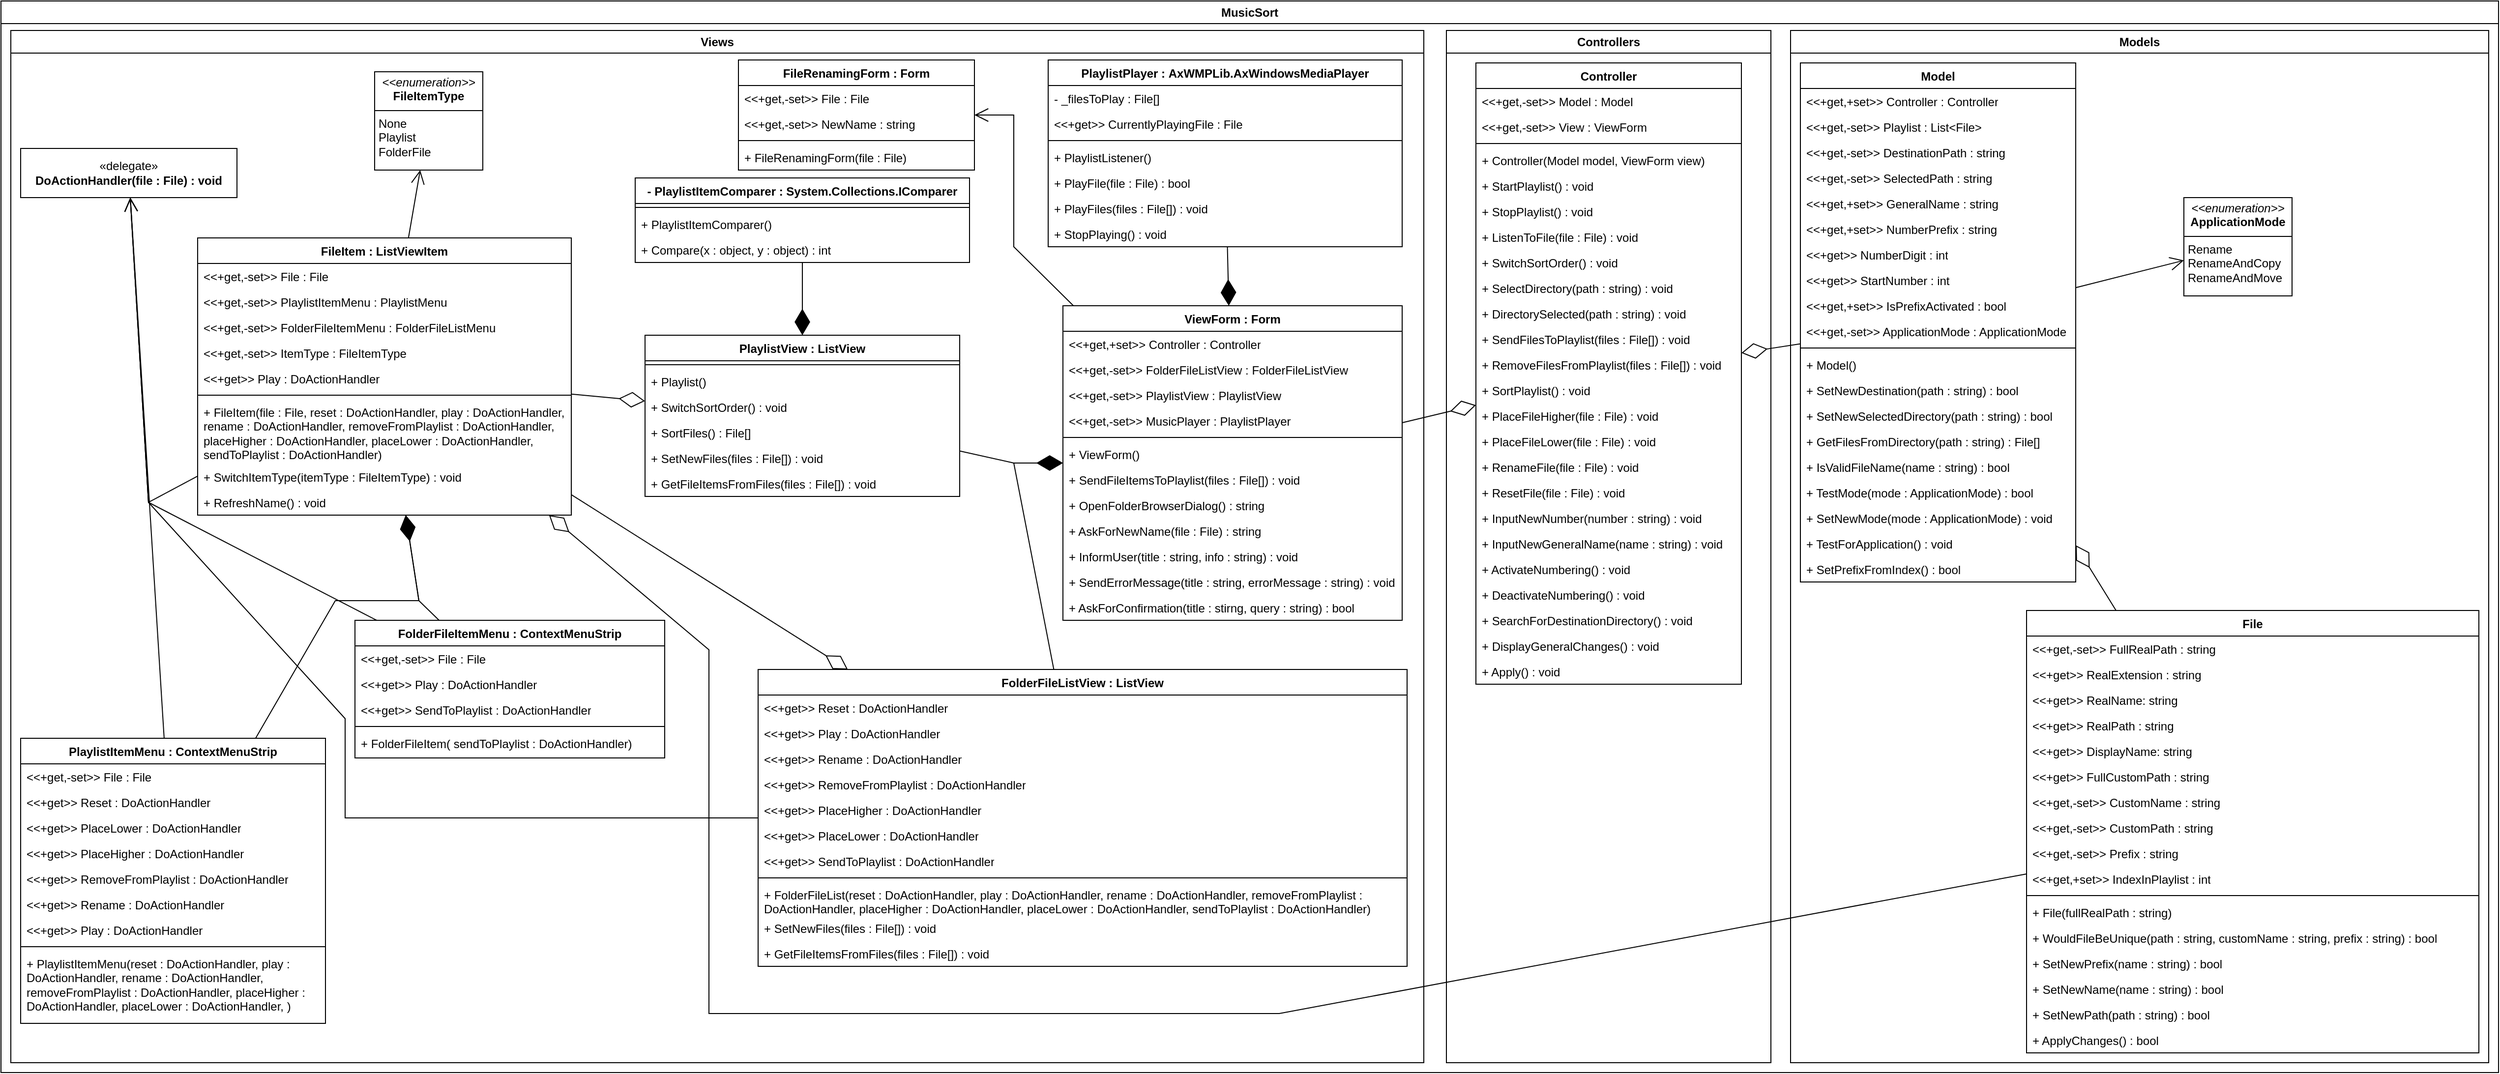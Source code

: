 <mxfile version="24.3.1" type="device">
  <diagram name="Page-1" id="0783ab3e-0a74-02c8-0abd-f7b4e66b4bec">
    <mxGraphModel dx="1063" dy="933" grid="1" gridSize="10" guides="1" tooltips="1" connect="1" arrows="1" fold="1" page="1" pageScale="1" pageWidth="850" pageHeight="1100" background="none" math="0" shadow="0">
      <root>
        <mxCell id="0" />
        <mxCell id="1" parent="0" />
        <mxCell id="59DBsSDOtONVAPZTU3rg-1" value="MusicSort" style="swimlane;whiteSpace=wrap;html=1;" parent="1" vertex="1">
          <mxGeometry x="860" y="10" width="2540" height="1090" as="geometry" />
        </mxCell>
        <mxCell id="59DBsSDOtONVAPZTU3rg-2" value="Models" style="swimlane;whiteSpace=wrap;html=1;" parent="59DBsSDOtONVAPZTU3rg-1" vertex="1">
          <mxGeometry x="1820" y="30" width="710" height="1050" as="geometry" />
        </mxCell>
        <mxCell id="59DBsSDOtONVAPZTU3rg-3" value="Model" style="swimlane;fontStyle=1;align=center;verticalAlign=top;childLayout=stackLayout;horizontal=1;startSize=26;horizontalStack=0;resizeParent=1;resizeParentMax=0;resizeLast=0;collapsible=1;marginBottom=0;whiteSpace=wrap;html=1;" parent="59DBsSDOtONVAPZTU3rg-2" vertex="1">
          <mxGeometry x="10" y="33" width="280" height="528" as="geometry" />
        </mxCell>
        <mxCell id="59DBsSDOtONVAPZTU3rg-4" value="&amp;lt;&amp;lt;+get,+set&amp;gt;&amp;gt; Controller : Controller" style="text;strokeColor=none;fillColor=none;align=left;verticalAlign=top;spacingLeft=4;spacingRight=4;overflow=hidden;rotatable=0;points=[[0,0.5],[1,0.5]];portConstraint=eastwest;whiteSpace=wrap;html=1;" parent="59DBsSDOtONVAPZTU3rg-3" vertex="1">
          <mxGeometry y="26" width="280" height="26" as="geometry" />
        </mxCell>
        <mxCell id="59DBsSDOtONVAPZTU3rg-5" value="&amp;lt;&amp;lt;+get,-set&amp;gt;&amp;gt; Playlist : List&amp;lt;File&amp;gt;" style="text;strokeColor=none;fillColor=none;align=left;verticalAlign=top;spacingLeft=4;spacingRight=4;overflow=hidden;rotatable=0;points=[[0,0.5],[1,0.5]];portConstraint=eastwest;whiteSpace=wrap;html=1;" parent="59DBsSDOtONVAPZTU3rg-3" vertex="1">
          <mxGeometry y="52" width="280" height="26" as="geometry" />
        </mxCell>
        <mxCell id="a5nZZdt5Sxlmh0LmBuIv-109" value="&amp;lt;&amp;lt;+get,-set&amp;gt;&amp;gt; DestinationPath : string" style="text;strokeColor=none;fillColor=none;align=left;verticalAlign=top;spacingLeft=4;spacingRight=4;overflow=hidden;rotatable=0;points=[[0,0.5],[1,0.5]];portConstraint=eastwest;whiteSpace=wrap;html=1;" vertex="1" parent="59DBsSDOtONVAPZTU3rg-3">
          <mxGeometry y="78" width="280" height="26" as="geometry" />
        </mxCell>
        <mxCell id="a5nZZdt5Sxlmh0LmBuIv-110" value="&amp;lt;&amp;lt;+get,-set&amp;gt;&amp;gt; SelectedPath : string" style="text;strokeColor=none;fillColor=none;align=left;verticalAlign=top;spacingLeft=4;spacingRight=4;overflow=hidden;rotatable=0;points=[[0,0.5],[1,0.5]];portConstraint=eastwest;whiteSpace=wrap;html=1;" vertex="1" parent="59DBsSDOtONVAPZTU3rg-3">
          <mxGeometry y="104" width="280" height="26" as="geometry" />
        </mxCell>
        <mxCell id="a5nZZdt5Sxlmh0LmBuIv-26" value="&amp;lt;&amp;lt;+get,+set&amp;gt;&amp;gt; GeneralName : string" style="text;strokeColor=none;fillColor=none;align=left;verticalAlign=top;spacingLeft=4;spacingRight=4;overflow=hidden;rotatable=0;points=[[0,0.5],[1,0.5]];portConstraint=eastwest;whiteSpace=wrap;html=1;" vertex="1" parent="59DBsSDOtONVAPZTU3rg-3">
          <mxGeometry y="130" width="280" height="26" as="geometry" />
        </mxCell>
        <mxCell id="a5nZZdt5Sxlmh0LmBuIv-25" value="&amp;lt;&amp;lt;+get,+set&amp;gt;&amp;gt; NumberPrefix : string" style="text;strokeColor=none;fillColor=none;align=left;verticalAlign=top;spacingLeft=4;spacingRight=4;overflow=hidden;rotatable=0;points=[[0,0.5],[1,0.5]];portConstraint=eastwest;whiteSpace=wrap;html=1;" vertex="1" parent="59DBsSDOtONVAPZTU3rg-3">
          <mxGeometry y="156" width="280" height="26" as="geometry" />
        </mxCell>
        <mxCell id="a5nZZdt5Sxlmh0LmBuIv-75" value="&amp;lt;&amp;lt;+get&amp;gt;&amp;gt; NumberDigit : int" style="text;strokeColor=none;fillColor=none;align=left;verticalAlign=top;spacingLeft=4;spacingRight=4;overflow=hidden;rotatable=0;points=[[0,0.5],[1,0.5]];portConstraint=eastwest;whiteSpace=wrap;html=1;" vertex="1" parent="59DBsSDOtONVAPZTU3rg-3">
          <mxGeometry y="182" width="280" height="26" as="geometry" />
        </mxCell>
        <mxCell id="a5nZZdt5Sxlmh0LmBuIv-76" value="&amp;lt;&amp;lt;+get&amp;gt;&amp;gt; StartNumber : int" style="text;strokeColor=none;fillColor=none;align=left;verticalAlign=top;spacingLeft=4;spacingRight=4;overflow=hidden;rotatable=0;points=[[0,0.5],[1,0.5]];portConstraint=eastwest;whiteSpace=wrap;html=1;" vertex="1" parent="59DBsSDOtONVAPZTU3rg-3">
          <mxGeometry y="208" width="280" height="26" as="geometry" />
        </mxCell>
        <mxCell id="a5nZZdt5Sxlmh0LmBuIv-27" value="&amp;lt;&amp;lt;+get,+set&amp;gt;&amp;gt; IsPrefixActivated : bool" style="text;strokeColor=none;fillColor=none;align=left;verticalAlign=top;spacingLeft=4;spacingRight=4;overflow=hidden;rotatable=0;points=[[0,0.5],[1,0.5]];portConstraint=eastwest;whiteSpace=wrap;html=1;" vertex="1" parent="59DBsSDOtONVAPZTU3rg-3">
          <mxGeometry y="234" width="280" height="26" as="geometry" />
        </mxCell>
        <mxCell id="a5nZZdt5Sxlmh0LmBuIv-74" value="&amp;lt;&amp;lt;+get,-set&amp;gt;&amp;gt; ApplicationMode : ApplicationMode" style="text;strokeColor=none;fillColor=none;align=left;verticalAlign=top;spacingLeft=4;spacingRight=4;overflow=hidden;rotatable=0;points=[[0,0.5],[1,0.5]];portConstraint=eastwest;whiteSpace=wrap;html=1;" vertex="1" parent="59DBsSDOtONVAPZTU3rg-3">
          <mxGeometry y="260" width="280" height="26" as="geometry" />
        </mxCell>
        <mxCell id="59DBsSDOtONVAPZTU3rg-6" value="" style="line;strokeWidth=1;fillColor=none;align=left;verticalAlign=middle;spacingTop=-1;spacingLeft=3;spacingRight=3;rotatable=0;labelPosition=right;points=[];portConstraint=eastwest;strokeColor=inherit;" parent="59DBsSDOtONVAPZTU3rg-3" vertex="1">
          <mxGeometry y="286" width="280" height="8" as="geometry" />
        </mxCell>
        <mxCell id="59DBsSDOtONVAPZTU3rg-7" value="+ Model()" style="text;strokeColor=none;fillColor=none;align=left;verticalAlign=top;spacingLeft=4;spacingRight=4;overflow=hidden;rotatable=0;points=[[0,0.5],[1,0.5]];portConstraint=eastwest;whiteSpace=wrap;html=1;" parent="59DBsSDOtONVAPZTU3rg-3" vertex="1">
          <mxGeometry y="294" width="280" height="26" as="geometry" />
        </mxCell>
        <mxCell id="a5nZZdt5Sxlmh0LmBuIv-111" value="+ SetNewDestination(path : string) : bool" style="text;strokeColor=none;fillColor=none;align=left;verticalAlign=top;spacingLeft=4;spacingRight=4;overflow=hidden;rotatable=0;points=[[0,0.5],[1,0.5]];portConstraint=eastwest;whiteSpace=wrap;html=1;" vertex="1" parent="59DBsSDOtONVAPZTU3rg-3">
          <mxGeometry y="320" width="280" height="26" as="geometry" />
        </mxCell>
        <mxCell id="a5nZZdt5Sxlmh0LmBuIv-112" value="+ SetNewSelectedDirectory(path : string) : bool" style="text;strokeColor=none;fillColor=none;align=left;verticalAlign=top;spacingLeft=4;spacingRight=4;overflow=hidden;rotatable=0;points=[[0,0.5],[1,0.5]];portConstraint=eastwest;whiteSpace=wrap;html=1;" vertex="1" parent="59DBsSDOtONVAPZTU3rg-3">
          <mxGeometry y="346" width="280" height="26" as="geometry" />
        </mxCell>
        <mxCell id="59DBsSDOtONVAPZTU3rg-8" value="+ GetFilesFromDirectory(path : string) : File[]" style="text;strokeColor=none;fillColor=none;align=left;verticalAlign=top;spacingLeft=4;spacingRight=4;overflow=hidden;rotatable=0;points=[[0,0.5],[1,0.5]];portConstraint=eastwest;whiteSpace=wrap;html=1;" parent="59DBsSDOtONVAPZTU3rg-3" vertex="1">
          <mxGeometry y="372" width="280" height="26" as="geometry" />
        </mxCell>
        <mxCell id="59DBsSDOtONVAPZTU3rg-9" value="+ IsValidFileName(name : string) : bool" style="text;strokeColor=none;fillColor=none;align=left;verticalAlign=top;spacingLeft=4;spacingRight=4;overflow=hidden;rotatable=0;points=[[0,0.5],[1,0.5]];portConstraint=eastwest;whiteSpace=wrap;html=1;" parent="59DBsSDOtONVAPZTU3rg-3" vertex="1">
          <mxGeometry y="398" width="280" height="26" as="geometry" />
        </mxCell>
        <mxCell id="a5nZZdt5Sxlmh0LmBuIv-78" value="+ TestMode(mode : ApplicationMode) : bool" style="text;strokeColor=none;fillColor=none;align=left;verticalAlign=top;spacingLeft=4;spacingRight=4;overflow=hidden;rotatable=0;points=[[0,0.5],[1,0.5]];portConstraint=eastwest;whiteSpace=wrap;html=1;" vertex="1" parent="59DBsSDOtONVAPZTU3rg-3">
          <mxGeometry y="424" width="280" height="26" as="geometry" />
        </mxCell>
        <mxCell id="a5nZZdt5Sxlmh0LmBuIv-77" value="+ SetNewMode(mode : ApplicationMode) : void" style="text;strokeColor=none;fillColor=none;align=left;verticalAlign=top;spacingLeft=4;spacingRight=4;overflow=hidden;rotatable=0;points=[[0,0.5],[1,0.5]];portConstraint=eastwest;whiteSpace=wrap;html=1;" vertex="1" parent="59DBsSDOtONVAPZTU3rg-3">
          <mxGeometry y="450" width="280" height="26" as="geometry" />
        </mxCell>
        <mxCell id="a5nZZdt5Sxlmh0LmBuIv-79" value="+ TestForApplication() : void" style="text;strokeColor=none;fillColor=none;align=left;verticalAlign=top;spacingLeft=4;spacingRight=4;overflow=hidden;rotatable=0;points=[[0,0.5],[1,0.5]];portConstraint=eastwest;whiteSpace=wrap;html=1;" vertex="1" parent="59DBsSDOtONVAPZTU3rg-3">
          <mxGeometry y="476" width="280" height="26" as="geometry" />
        </mxCell>
        <mxCell id="a5nZZdt5Sxlmh0LmBuIv-108" value="+ SetPrefixFromIndex() : bool" style="text;strokeColor=none;fillColor=none;align=left;verticalAlign=top;spacingLeft=4;spacingRight=4;overflow=hidden;rotatable=0;points=[[0,0.5],[1,0.5]];portConstraint=eastwest;whiteSpace=wrap;html=1;" vertex="1" parent="59DBsSDOtONVAPZTU3rg-3">
          <mxGeometry y="502" width="280" height="26" as="geometry" />
        </mxCell>
        <mxCell id="59DBsSDOtONVAPZTU3rg-10" value="File" style="swimlane;fontStyle=1;align=center;verticalAlign=top;childLayout=stackLayout;horizontal=1;startSize=26;horizontalStack=0;resizeParent=1;resizeParentMax=0;resizeLast=0;collapsible=1;marginBottom=0;whiteSpace=wrap;html=1;" parent="59DBsSDOtONVAPZTU3rg-2" vertex="1">
          <mxGeometry x="240" y="590" width="460" height="450" as="geometry" />
        </mxCell>
        <mxCell id="59DBsSDOtONVAPZTU3rg-11" value="&amp;lt;&amp;lt;+get,-set&amp;gt;&amp;gt; FullRealPath : string" style="text;strokeColor=none;fillColor=none;align=left;verticalAlign=top;spacingLeft=4;spacingRight=4;overflow=hidden;rotatable=0;points=[[0,0.5],[1,0.5]];portConstraint=eastwest;whiteSpace=wrap;html=1;" parent="59DBsSDOtONVAPZTU3rg-10" vertex="1">
          <mxGeometry y="26" width="460" height="26" as="geometry" />
        </mxCell>
        <mxCell id="59DBsSDOtONVAPZTU3rg-12" value="&amp;lt;&amp;lt;+get&amp;gt;&amp;gt; RealExtension : string" style="text;strokeColor=none;fillColor=none;align=left;verticalAlign=top;spacingLeft=4;spacingRight=4;overflow=hidden;rotatable=0;points=[[0,0.5],[1,0.5]];portConstraint=eastwest;whiteSpace=wrap;html=1;" parent="59DBsSDOtONVAPZTU3rg-10" vertex="1">
          <mxGeometry y="52" width="460" height="26" as="geometry" />
        </mxCell>
        <mxCell id="59DBsSDOtONVAPZTU3rg-13" value="&amp;lt;&amp;lt;+get&amp;gt;&amp;gt; RealName: string" style="text;strokeColor=none;fillColor=none;align=left;verticalAlign=top;spacingLeft=4;spacingRight=4;overflow=hidden;rotatable=0;points=[[0,0.5],[1,0.5]];portConstraint=eastwest;whiteSpace=wrap;html=1;" parent="59DBsSDOtONVAPZTU3rg-10" vertex="1">
          <mxGeometry y="78" width="460" height="26" as="geometry" />
        </mxCell>
        <mxCell id="59DBsSDOtONVAPZTU3rg-14" value="&amp;lt;&amp;lt;+get&amp;gt;&amp;gt; RealPath : string" style="text;strokeColor=none;fillColor=none;align=left;verticalAlign=top;spacingLeft=4;spacingRight=4;overflow=hidden;rotatable=0;points=[[0,0.5],[1,0.5]];portConstraint=eastwest;whiteSpace=wrap;html=1;" parent="59DBsSDOtONVAPZTU3rg-10" vertex="1">
          <mxGeometry y="104" width="460" height="26" as="geometry" />
        </mxCell>
        <mxCell id="a5nZZdt5Sxlmh0LmBuIv-51" value="&amp;lt;&amp;lt;+get&amp;gt;&amp;gt; DisplayName: string" style="text;strokeColor=none;fillColor=none;align=left;verticalAlign=top;spacingLeft=4;spacingRight=4;overflow=hidden;rotatable=0;points=[[0,0.5],[1,0.5]];portConstraint=eastwest;whiteSpace=wrap;html=1;" vertex="1" parent="59DBsSDOtONVAPZTU3rg-10">
          <mxGeometry y="130" width="460" height="26" as="geometry" />
        </mxCell>
        <mxCell id="59DBsSDOtONVAPZTU3rg-15" value="&amp;lt;&amp;lt;+get&amp;gt;&amp;gt; FullCustomPath : string" style="text;strokeColor=none;fillColor=none;align=left;verticalAlign=top;spacingLeft=4;spacingRight=4;overflow=hidden;rotatable=0;points=[[0,0.5],[1,0.5]];portConstraint=eastwest;whiteSpace=wrap;html=1;" parent="59DBsSDOtONVAPZTU3rg-10" vertex="1">
          <mxGeometry y="156" width="460" height="26" as="geometry" />
        </mxCell>
        <mxCell id="59DBsSDOtONVAPZTU3rg-16" value="&amp;lt;&amp;lt;+get,-set&amp;gt;&amp;gt; CustomName : string" style="text;strokeColor=none;fillColor=none;align=left;verticalAlign=top;spacingLeft=4;spacingRight=4;overflow=hidden;rotatable=0;points=[[0,0.5],[1,0.5]];portConstraint=eastwest;whiteSpace=wrap;html=1;" parent="59DBsSDOtONVAPZTU3rg-10" vertex="1">
          <mxGeometry y="182" width="460" height="26" as="geometry" />
        </mxCell>
        <mxCell id="59DBsSDOtONVAPZTU3rg-17" value="&amp;lt;&amp;lt;+get,-set&amp;gt;&amp;gt; CustomPath : string" style="text;strokeColor=none;fillColor=none;align=left;verticalAlign=top;spacingLeft=4;spacingRight=4;overflow=hidden;rotatable=0;points=[[0,0.5],[1,0.5]];portConstraint=eastwest;whiteSpace=wrap;html=1;" parent="59DBsSDOtONVAPZTU3rg-10" vertex="1">
          <mxGeometry y="208" width="460" height="26" as="geometry" />
        </mxCell>
        <mxCell id="59DBsSDOtONVAPZTU3rg-18" value="&amp;lt;&amp;lt;+get,-set&amp;gt;&amp;gt; Prefix : string" style="text;strokeColor=none;fillColor=none;align=left;verticalAlign=top;spacingLeft=4;spacingRight=4;overflow=hidden;rotatable=0;points=[[0,0.5],[1,0.5]];portConstraint=eastwest;whiteSpace=wrap;html=1;" parent="59DBsSDOtONVAPZTU3rg-10" vertex="1">
          <mxGeometry y="234" width="460" height="26" as="geometry" />
        </mxCell>
        <mxCell id="59DBsSDOtONVAPZTU3rg-19" value="&amp;lt;&amp;lt;+get,+set&amp;gt;&amp;gt; IndexInPlaylist : int" style="text;strokeColor=none;fillColor=none;align=left;verticalAlign=top;spacingLeft=4;spacingRight=4;overflow=hidden;rotatable=0;points=[[0,0.5],[1,0.5]];portConstraint=eastwest;whiteSpace=wrap;html=1;" parent="59DBsSDOtONVAPZTU3rg-10" vertex="1">
          <mxGeometry y="260" width="460" height="26" as="geometry" />
        </mxCell>
        <mxCell id="59DBsSDOtONVAPZTU3rg-20" value="" style="line;strokeWidth=1;fillColor=none;align=left;verticalAlign=middle;spacingTop=-1;spacingLeft=3;spacingRight=3;rotatable=0;labelPosition=right;points=[];portConstraint=eastwest;strokeColor=inherit;" parent="59DBsSDOtONVAPZTU3rg-10" vertex="1">
          <mxGeometry y="286" width="460" height="8" as="geometry" />
        </mxCell>
        <mxCell id="59DBsSDOtONVAPZTU3rg-21" value="+ File(fullRealPath : string)" style="text;strokeColor=none;fillColor=none;align=left;verticalAlign=top;spacingLeft=4;spacingRight=4;overflow=hidden;rotatable=0;points=[[0,0.5],[1,0.5]];portConstraint=eastwest;whiteSpace=wrap;html=1;" parent="59DBsSDOtONVAPZTU3rg-10" vertex="1">
          <mxGeometry y="294" width="460" height="26" as="geometry" />
        </mxCell>
        <mxCell id="59DBsSDOtONVAPZTU3rg-22" value="+ WouldFileBeUnique(path : string, customName : string, prefix : string) : bool" style="text;strokeColor=none;fillColor=none;align=left;verticalAlign=top;spacingLeft=4;spacingRight=4;overflow=hidden;rotatable=0;points=[[0,0.5],[1,0.5]];portConstraint=eastwest;whiteSpace=wrap;html=1;" parent="59DBsSDOtONVAPZTU3rg-10" vertex="1">
          <mxGeometry y="320" width="460" height="26" as="geometry" />
        </mxCell>
        <mxCell id="a5nZZdt5Sxlmh0LmBuIv-50" value="+ SetNewPrefix(name : string) : bool" style="text;strokeColor=none;fillColor=none;align=left;verticalAlign=top;spacingLeft=4;spacingRight=4;overflow=hidden;rotatable=0;points=[[0,0.5],[1,0.5]];portConstraint=eastwest;whiteSpace=wrap;html=1;" vertex="1" parent="59DBsSDOtONVAPZTU3rg-10">
          <mxGeometry y="346" width="460" height="26" as="geometry" />
        </mxCell>
        <mxCell id="a5nZZdt5Sxlmh0LmBuIv-49" value="+ SetNewName(name : string) : bool" style="text;strokeColor=none;fillColor=none;align=left;verticalAlign=top;spacingLeft=4;spacingRight=4;overflow=hidden;rotatable=0;points=[[0,0.5],[1,0.5]];portConstraint=eastwest;whiteSpace=wrap;html=1;" vertex="1" parent="59DBsSDOtONVAPZTU3rg-10">
          <mxGeometry y="372" width="460" height="26" as="geometry" />
        </mxCell>
        <mxCell id="a5nZZdt5Sxlmh0LmBuIv-48" value="+ SetNewPath(path : string) : bool" style="text;strokeColor=none;fillColor=none;align=left;verticalAlign=top;spacingLeft=4;spacingRight=4;overflow=hidden;rotatable=0;points=[[0,0.5],[1,0.5]];portConstraint=eastwest;whiteSpace=wrap;html=1;" vertex="1" parent="59DBsSDOtONVAPZTU3rg-10">
          <mxGeometry y="398" width="460" height="26" as="geometry" />
        </mxCell>
        <mxCell id="a5nZZdt5Sxlmh0LmBuIv-47" value="+ ApplyChanges() : bool" style="text;strokeColor=none;fillColor=none;align=left;verticalAlign=top;spacingLeft=4;spacingRight=4;overflow=hidden;rotatable=0;points=[[0,0.5],[1,0.5]];portConstraint=eastwest;whiteSpace=wrap;html=1;" vertex="1" parent="59DBsSDOtONVAPZTU3rg-10">
          <mxGeometry y="424" width="460" height="26" as="geometry" />
        </mxCell>
        <mxCell id="59DBsSDOtONVAPZTU3rg-23" value="" style="endArrow=diamondThin;endFill=0;endSize=24;html=1;rounded=0;" parent="59DBsSDOtONVAPZTU3rg-2" source="59DBsSDOtONVAPZTU3rg-10" target="59DBsSDOtONVAPZTU3rg-3" edge="1">
          <mxGeometry width="160" relative="1" as="geometry">
            <mxPoint x="70" y="485" as="sourcePoint" />
            <mxPoint x="-760" y="360" as="targetPoint" />
          </mxGeometry>
        </mxCell>
        <mxCell id="a5nZZdt5Sxlmh0LmBuIv-72" value="&lt;p style=&quot;margin:0px;margin-top:4px;text-align:center;&quot;&gt;&lt;i&gt;&amp;lt;&amp;lt;enumeration&amp;gt;&amp;gt;&lt;/i&gt;&lt;br&gt;&lt;b&gt;ApplicationMode&lt;/b&gt;&lt;/p&gt;&lt;hr size=&quot;1&quot; style=&quot;border-style:solid;&quot;&gt;&lt;p style=&quot;margin:0px;margin-left:4px;&quot;&gt;Rename&lt;/p&gt;&lt;p style=&quot;margin:0px;margin-left:4px;&quot;&gt;RenameAndCopy&lt;/p&gt;&lt;p style=&quot;margin:0px;margin-left:4px;&quot;&gt;RenameAndMove&lt;/p&gt;" style="verticalAlign=top;align=left;overflow=fill;html=1;whiteSpace=wrap;" vertex="1" parent="59DBsSDOtONVAPZTU3rg-2">
          <mxGeometry x="400" y="170" width="110" height="100" as="geometry" />
        </mxCell>
        <mxCell id="a5nZZdt5Sxlmh0LmBuIv-73" value="" style="endArrow=open;endFill=1;endSize=12;html=1;rounded=0;" edge="1" parent="59DBsSDOtONVAPZTU3rg-2" source="59DBsSDOtONVAPZTU3rg-3" target="a5nZZdt5Sxlmh0LmBuIv-72">
          <mxGeometry width="160" relative="1" as="geometry">
            <mxPoint x="620" y="390" as="sourcePoint" />
            <mxPoint x="780" y="390" as="targetPoint" />
          </mxGeometry>
        </mxCell>
        <mxCell id="59DBsSDOtONVAPZTU3rg-24" value="Controllers" style="swimlane;whiteSpace=wrap;html=1;" parent="59DBsSDOtONVAPZTU3rg-1" vertex="1">
          <mxGeometry x="1470" y="30" width="330" height="1050" as="geometry" />
        </mxCell>
        <mxCell id="59DBsSDOtONVAPZTU3rg-25" value="Controller&lt;div&gt;&lt;br&gt;&lt;/div&gt;" style="swimlane;fontStyle=1;align=center;verticalAlign=top;childLayout=stackLayout;horizontal=1;startSize=26;horizontalStack=0;resizeParent=1;resizeParentMax=0;resizeLast=0;collapsible=1;marginBottom=0;whiteSpace=wrap;html=1;" parent="59DBsSDOtONVAPZTU3rg-24" vertex="1">
          <mxGeometry x="30" y="33" width="270" height="632" as="geometry" />
        </mxCell>
        <mxCell id="59DBsSDOtONVAPZTU3rg-26" value="&amp;lt;&amp;lt;+get,-set&amp;gt;&amp;gt; Model : Model" style="text;strokeColor=none;fillColor=none;align=left;verticalAlign=top;spacingLeft=4;spacingRight=4;overflow=hidden;rotatable=0;points=[[0,0.5],[1,0.5]];portConstraint=eastwest;whiteSpace=wrap;html=1;" parent="59DBsSDOtONVAPZTU3rg-25" vertex="1">
          <mxGeometry y="26" width="270" height="26" as="geometry" />
        </mxCell>
        <mxCell id="59DBsSDOtONVAPZTU3rg-27" value="&amp;lt;&amp;lt;+get,-set&amp;gt;&amp;gt; View : ViewForm" style="text;strokeColor=none;fillColor=none;align=left;verticalAlign=top;spacingLeft=4;spacingRight=4;overflow=hidden;rotatable=0;points=[[0,0.5],[1,0.5]];portConstraint=eastwest;whiteSpace=wrap;html=1;" parent="59DBsSDOtONVAPZTU3rg-25" vertex="1">
          <mxGeometry y="52" width="270" height="26" as="geometry" />
        </mxCell>
        <mxCell id="59DBsSDOtONVAPZTU3rg-28" value="" style="line;strokeWidth=1;fillColor=none;align=left;verticalAlign=middle;spacingTop=-1;spacingLeft=3;spacingRight=3;rotatable=0;labelPosition=right;points=[];portConstraint=eastwest;strokeColor=inherit;" parent="59DBsSDOtONVAPZTU3rg-25" vertex="1">
          <mxGeometry y="78" width="270" height="8" as="geometry" />
        </mxCell>
        <mxCell id="59DBsSDOtONVAPZTU3rg-29" value="+ Controller(Model model, ViewForm view)" style="text;strokeColor=none;fillColor=none;align=left;verticalAlign=top;spacingLeft=4;spacingRight=4;overflow=hidden;rotatable=0;points=[[0,0.5],[1,0.5]];portConstraint=eastwest;whiteSpace=wrap;html=1;" parent="59DBsSDOtONVAPZTU3rg-25" vertex="1">
          <mxGeometry y="86" width="270" height="26" as="geometry" />
        </mxCell>
        <mxCell id="a5nZZdt5Sxlmh0LmBuIv-1" value="+ StartPlaylist() : void" style="text;strokeColor=none;fillColor=none;align=left;verticalAlign=top;spacingLeft=4;spacingRight=4;overflow=hidden;rotatable=0;points=[[0,0.5],[1,0.5]];portConstraint=eastwest;whiteSpace=wrap;html=1;" vertex="1" parent="59DBsSDOtONVAPZTU3rg-25">
          <mxGeometry y="112" width="270" height="26" as="geometry" />
        </mxCell>
        <mxCell id="a5nZZdt5Sxlmh0LmBuIv-2" value="+ StopPlaylist() : void" style="text;strokeColor=none;fillColor=none;align=left;verticalAlign=top;spacingLeft=4;spacingRight=4;overflow=hidden;rotatable=0;points=[[0,0.5],[1,0.5]];portConstraint=eastwest;whiteSpace=wrap;html=1;" vertex="1" parent="59DBsSDOtONVAPZTU3rg-25">
          <mxGeometry y="138" width="270" height="26" as="geometry" />
        </mxCell>
        <mxCell id="a5nZZdt5Sxlmh0LmBuIv-3" value="+ ListenToFile(file : File) : void" style="text;strokeColor=none;fillColor=none;align=left;verticalAlign=top;spacingLeft=4;spacingRight=4;overflow=hidden;rotatable=0;points=[[0,0.5],[1,0.5]];portConstraint=eastwest;whiteSpace=wrap;html=1;" vertex="1" parent="59DBsSDOtONVAPZTU3rg-25">
          <mxGeometry y="164" width="270" height="26" as="geometry" />
        </mxCell>
        <mxCell id="a5nZZdt5Sxlmh0LmBuIv-4" value="+ SwitchSortOrder() : void" style="text;strokeColor=none;fillColor=none;align=left;verticalAlign=top;spacingLeft=4;spacingRight=4;overflow=hidden;rotatable=0;points=[[0,0.5],[1,0.5]];portConstraint=eastwest;whiteSpace=wrap;html=1;" vertex="1" parent="59DBsSDOtONVAPZTU3rg-25">
          <mxGeometry y="190" width="270" height="26" as="geometry" />
        </mxCell>
        <mxCell id="a5nZZdt5Sxlmh0LmBuIv-5" value="+ SelectDirectory(path : string) : void" style="text;strokeColor=none;fillColor=none;align=left;verticalAlign=top;spacingLeft=4;spacingRight=4;overflow=hidden;rotatable=0;points=[[0,0.5],[1,0.5]];portConstraint=eastwest;whiteSpace=wrap;html=1;" vertex="1" parent="59DBsSDOtONVAPZTU3rg-25">
          <mxGeometry y="216" width="270" height="26" as="geometry" />
        </mxCell>
        <mxCell id="a5nZZdt5Sxlmh0LmBuIv-6" value="+ DirectorySelected(path : string) : void" style="text;strokeColor=none;fillColor=none;align=left;verticalAlign=top;spacingLeft=4;spacingRight=4;overflow=hidden;rotatable=0;points=[[0,0.5],[1,0.5]];portConstraint=eastwest;whiteSpace=wrap;html=1;" vertex="1" parent="59DBsSDOtONVAPZTU3rg-25">
          <mxGeometry y="242" width="270" height="26" as="geometry" />
        </mxCell>
        <mxCell id="a5nZZdt5Sxlmh0LmBuIv-7" value="+ SendFilesToPlaylist(files : File[]) : void" style="text;strokeColor=none;fillColor=none;align=left;verticalAlign=top;spacingLeft=4;spacingRight=4;overflow=hidden;rotatable=0;points=[[0,0.5],[1,0.5]];portConstraint=eastwest;whiteSpace=wrap;html=1;" vertex="1" parent="59DBsSDOtONVAPZTU3rg-25">
          <mxGeometry y="268" width="270" height="26" as="geometry" />
        </mxCell>
        <mxCell id="a5nZZdt5Sxlmh0LmBuIv-8" value="+ RemoveFilesFromPlaylist(files : File[]) : void" style="text;strokeColor=none;fillColor=none;align=left;verticalAlign=top;spacingLeft=4;spacingRight=4;overflow=hidden;rotatable=0;points=[[0,0.5],[1,0.5]];portConstraint=eastwest;whiteSpace=wrap;html=1;" vertex="1" parent="59DBsSDOtONVAPZTU3rg-25">
          <mxGeometry y="294" width="270" height="26" as="geometry" />
        </mxCell>
        <mxCell id="a5nZZdt5Sxlmh0LmBuIv-9" value="+ SortPlaylist() : void" style="text;strokeColor=none;fillColor=none;align=left;verticalAlign=top;spacingLeft=4;spacingRight=4;overflow=hidden;rotatable=0;points=[[0,0.5],[1,0.5]];portConstraint=eastwest;whiteSpace=wrap;html=1;" vertex="1" parent="59DBsSDOtONVAPZTU3rg-25">
          <mxGeometry y="320" width="270" height="26" as="geometry" />
        </mxCell>
        <mxCell id="a5nZZdt5Sxlmh0LmBuIv-10" value="+ PlaceFileHigher(file : File) : void" style="text;strokeColor=none;fillColor=none;align=left;verticalAlign=top;spacingLeft=4;spacingRight=4;overflow=hidden;rotatable=0;points=[[0,0.5],[1,0.5]];portConstraint=eastwest;whiteSpace=wrap;html=1;" vertex="1" parent="59DBsSDOtONVAPZTU3rg-25">
          <mxGeometry y="346" width="270" height="26" as="geometry" />
        </mxCell>
        <mxCell id="a5nZZdt5Sxlmh0LmBuIv-11" value="+ PlaceFileLower(file : File) : void" style="text;strokeColor=none;fillColor=none;align=left;verticalAlign=top;spacingLeft=4;spacingRight=4;overflow=hidden;rotatable=0;points=[[0,0.5],[1,0.5]];portConstraint=eastwest;whiteSpace=wrap;html=1;" vertex="1" parent="59DBsSDOtONVAPZTU3rg-25">
          <mxGeometry y="372" width="270" height="26" as="geometry" />
        </mxCell>
        <mxCell id="a5nZZdt5Sxlmh0LmBuIv-12" value="+ RenameFile(file : File) : void" style="text;strokeColor=none;fillColor=none;align=left;verticalAlign=top;spacingLeft=4;spacingRight=4;overflow=hidden;rotatable=0;points=[[0,0.5],[1,0.5]];portConstraint=eastwest;whiteSpace=wrap;html=1;" vertex="1" parent="59DBsSDOtONVAPZTU3rg-25">
          <mxGeometry y="398" width="270" height="26" as="geometry" />
        </mxCell>
        <mxCell id="a5nZZdt5Sxlmh0LmBuIv-13" value="+ ResetFile(file : File) : void" style="text;strokeColor=none;fillColor=none;align=left;verticalAlign=top;spacingLeft=4;spacingRight=4;overflow=hidden;rotatable=0;points=[[0,0.5],[1,0.5]];portConstraint=eastwest;whiteSpace=wrap;html=1;" vertex="1" parent="59DBsSDOtONVAPZTU3rg-25">
          <mxGeometry y="424" width="270" height="26" as="geometry" />
        </mxCell>
        <mxCell id="a5nZZdt5Sxlmh0LmBuIv-14" value="+ InputNewNumber(number : string) : void" style="text;strokeColor=none;fillColor=none;align=left;verticalAlign=top;spacingLeft=4;spacingRight=4;overflow=hidden;rotatable=0;points=[[0,0.5],[1,0.5]];portConstraint=eastwest;whiteSpace=wrap;html=1;" vertex="1" parent="59DBsSDOtONVAPZTU3rg-25">
          <mxGeometry y="450" width="270" height="26" as="geometry" />
        </mxCell>
        <mxCell id="a5nZZdt5Sxlmh0LmBuIv-24" value="+ InputNewGeneralName(name : string) : void" style="text;strokeColor=none;fillColor=none;align=left;verticalAlign=top;spacingLeft=4;spacingRight=4;overflow=hidden;rotatable=0;points=[[0,0.5],[1,0.5]];portConstraint=eastwest;whiteSpace=wrap;html=1;" vertex="1" parent="59DBsSDOtONVAPZTU3rg-25">
          <mxGeometry y="476" width="270" height="26" as="geometry" />
        </mxCell>
        <mxCell id="a5nZZdt5Sxlmh0LmBuIv-18" value="+ ActivateNumbering() : void" style="text;strokeColor=none;fillColor=none;align=left;verticalAlign=top;spacingLeft=4;spacingRight=4;overflow=hidden;rotatable=0;points=[[0,0.5],[1,0.5]];portConstraint=eastwest;whiteSpace=wrap;html=1;" vertex="1" parent="59DBsSDOtONVAPZTU3rg-25">
          <mxGeometry y="502" width="270" height="26" as="geometry" />
        </mxCell>
        <mxCell id="a5nZZdt5Sxlmh0LmBuIv-19" value="+ DeactivateNumbering() : void" style="text;strokeColor=none;fillColor=none;align=left;verticalAlign=top;spacingLeft=4;spacingRight=4;overflow=hidden;rotatable=0;points=[[0,0.5],[1,0.5]];portConstraint=eastwest;whiteSpace=wrap;html=1;" vertex="1" parent="59DBsSDOtONVAPZTU3rg-25">
          <mxGeometry y="528" width="270" height="26" as="geometry" />
        </mxCell>
        <mxCell id="a5nZZdt5Sxlmh0LmBuIv-20" value="+ SearchForDestinationDirectory() : void" style="text;strokeColor=none;fillColor=none;align=left;verticalAlign=top;spacingLeft=4;spacingRight=4;overflow=hidden;rotatable=0;points=[[0,0.5],[1,0.5]];portConstraint=eastwest;whiteSpace=wrap;html=1;" vertex="1" parent="59DBsSDOtONVAPZTU3rg-25">
          <mxGeometry y="554" width="270" height="26" as="geometry" />
        </mxCell>
        <mxCell id="a5nZZdt5Sxlmh0LmBuIv-21" value="+ DisplayGeneralChanges() : void" style="text;strokeColor=none;fillColor=none;align=left;verticalAlign=top;spacingLeft=4;spacingRight=4;overflow=hidden;rotatable=0;points=[[0,0.5],[1,0.5]];portConstraint=eastwest;whiteSpace=wrap;html=1;" vertex="1" parent="59DBsSDOtONVAPZTU3rg-25">
          <mxGeometry y="580" width="270" height="26" as="geometry" />
        </mxCell>
        <mxCell id="a5nZZdt5Sxlmh0LmBuIv-22" value="+ Apply() : void" style="text;strokeColor=none;fillColor=none;align=left;verticalAlign=top;spacingLeft=4;spacingRight=4;overflow=hidden;rotatable=0;points=[[0,0.5],[1,0.5]];portConstraint=eastwest;whiteSpace=wrap;html=1;" vertex="1" parent="59DBsSDOtONVAPZTU3rg-25">
          <mxGeometry y="606" width="270" height="26" as="geometry" />
        </mxCell>
        <mxCell id="59DBsSDOtONVAPZTU3rg-30" value="" style="endArrow=diamondThin;endFill=0;endSize=24;html=1;rounded=0;" parent="59DBsSDOtONVAPZTU3rg-1" source="59DBsSDOtONVAPZTU3rg-3" target="59DBsSDOtONVAPZTU3rg-25" edge="1">
          <mxGeometry width="160" relative="1" as="geometry">
            <mxPoint x="1270" y="440" as="sourcePoint" />
            <mxPoint x="510" y="411" as="targetPoint" />
          </mxGeometry>
        </mxCell>
        <mxCell id="59DBsSDOtONVAPZTU3rg-31" value="Views" style="swimlane;whiteSpace=wrap;html=1;" parent="59DBsSDOtONVAPZTU3rg-1" vertex="1">
          <mxGeometry x="10" y="30" width="1437" height="1050" as="geometry" />
        </mxCell>
        <mxCell id="59DBsSDOtONVAPZTU3rg-32" value="ViewForm : Form" style="swimlane;fontStyle=1;align=center;verticalAlign=top;childLayout=stackLayout;horizontal=1;startSize=26;horizontalStack=0;resizeParent=1;resizeParentMax=0;resizeLast=0;collapsible=1;marginBottom=0;whiteSpace=wrap;html=1;" parent="59DBsSDOtONVAPZTU3rg-31" vertex="1">
          <mxGeometry x="1070" y="280" width="345" height="320" as="geometry" />
        </mxCell>
        <mxCell id="59DBsSDOtONVAPZTU3rg-33" value="&amp;lt;&amp;lt;+get,+set&amp;gt;&amp;gt; Controller : Controller" style="text;strokeColor=none;fillColor=none;align=left;verticalAlign=top;spacingLeft=4;spacingRight=4;overflow=hidden;rotatable=0;points=[[0,0.5],[1,0.5]];portConstraint=eastwest;whiteSpace=wrap;html=1;" parent="59DBsSDOtONVAPZTU3rg-32" vertex="1">
          <mxGeometry y="26" width="345" height="26" as="geometry" />
        </mxCell>
        <mxCell id="a5nZZdt5Sxlmh0LmBuIv-63" value="&amp;lt;&amp;lt;+get,-set&amp;gt;&amp;gt; FolderFileListView : FolderFileListView" style="text;strokeColor=none;fillColor=none;align=left;verticalAlign=top;spacingLeft=4;spacingRight=4;overflow=hidden;rotatable=0;points=[[0,0.5],[1,0.5]];portConstraint=eastwest;whiteSpace=wrap;html=1;" vertex="1" parent="59DBsSDOtONVAPZTU3rg-32">
          <mxGeometry y="52" width="345" height="26" as="geometry" />
        </mxCell>
        <mxCell id="a5nZZdt5Sxlmh0LmBuIv-113" value="&amp;lt;&amp;lt;+get,-set&amp;gt;&amp;gt; PlaylistView : PlaylistView" style="text;strokeColor=none;fillColor=none;align=left;verticalAlign=top;spacingLeft=4;spacingRight=4;overflow=hidden;rotatable=0;points=[[0,0.5],[1,0.5]];portConstraint=eastwest;whiteSpace=wrap;html=1;" vertex="1" parent="59DBsSDOtONVAPZTU3rg-32">
          <mxGeometry y="78" width="345" height="26" as="geometry" />
        </mxCell>
        <mxCell id="a5nZZdt5Sxlmh0LmBuIv-114" value="&amp;lt;&amp;lt;+get,-set&amp;gt;&amp;gt; MusicPlayer : PlaylistPlayer" style="text;strokeColor=none;fillColor=none;align=left;verticalAlign=top;spacingLeft=4;spacingRight=4;overflow=hidden;rotatable=0;points=[[0,0.5],[1,0.5]];portConstraint=eastwest;whiteSpace=wrap;html=1;" vertex="1" parent="59DBsSDOtONVAPZTU3rg-32">
          <mxGeometry y="104" width="345" height="26" as="geometry" />
        </mxCell>
        <mxCell id="59DBsSDOtONVAPZTU3rg-34" value="" style="line;strokeWidth=1;fillColor=none;align=left;verticalAlign=middle;spacingTop=-1;spacingLeft=3;spacingRight=3;rotatable=0;labelPosition=right;points=[];portConstraint=eastwest;strokeColor=inherit;" parent="59DBsSDOtONVAPZTU3rg-32" vertex="1">
          <mxGeometry y="130" width="345" height="8" as="geometry" />
        </mxCell>
        <mxCell id="59DBsSDOtONVAPZTU3rg-35" value="+ ViewForm()" style="text;strokeColor=none;fillColor=none;align=left;verticalAlign=top;spacingLeft=4;spacingRight=4;overflow=hidden;rotatable=0;points=[[0,0.5],[1,0.5]];portConstraint=eastwest;whiteSpace=wrap;html=1;" parent="59DBsSDOtONVAPZTU3rg-32" vertex="1">
          <mxGeometry y="138" width="345" height="26" as="geometry" />
        </mxCell>
        <mxCell id="a5nZZdt5Sxlmh0LmBuIv-28" value="+ SendFileItemsToPlaylist(files : File[]) : void" style="text;strokeColor=none;fillColor=none;align=left;verticalAlign=top;spacingLeft=4;spacingRight=4;overflow=hidden;rotatable=0;points=[[0,0.5],[1,0.5]];portConstraint=eastwest;whiteSpace=wrap;html=1;" vertex="1" parent="59DBsSDOtONVAPZTU3rg-32">
          <mxGeometry y="164" width="345" height="26" as="geometry" />
        </mxCell>
        <mxCell id="a5nZZdt5Sxlmh0LmBuIv-62" value="+ OpenFolderBrowserDialog() : string" style="text;strokeColor=none;fillColor=none;align=left;verticalAlign=top;spacingLeft=4;spacingRight=4;overflow=hidden;rotatable=0;points=[[0,0.5],[1,0.5]];portConstraint=eastwest;whiteSpace=wrap;html=1;" vertex="1" parent="59DBsSDOtONVAPZTU3rg-32">
          <mxGeometry y="190" width="345" height="26" as="geometry" />
        </mxCell>
        <mxCell id="a5nZZdt5Sxlmh0LmBuIv-67" value="+ AskForNewName(file : File) : string" style="text;strokeColor=none;fillColor=none;align=left;verticalAlign=top;spacingLeft=4;spacingRight=4;overflow=hidden;rotatable=0;points=[[0,0.5],[1,0.5]];portConstraint=eastwest;whiteSpace=wrap;html=1;" vertex="1" parent="59DBsSDOtONVAPZTU3rg-32">
          <mxGeometry y="216" width="345" height="26" as="geometry" />
        </mxCell>
        <mxCell id="a5nZZdt5Sxlmh0LmBuIv-69" value="+ InformUser(title : string, info : string) : void" style="text;strokeColor=none;fillColor=none;align=left;verticalAlign=top;spacingLeft=4;spacingRight=4;overflow=hidden;rotatable=0;points=[[0,0.5],[1,0.5]];portConstraint=eastwest;whiteSpace=wrap;html=1;" vertex="1" parent="59DBsSDOtONVAPZTU3rg-32">
          <mxGeometry y="242" width="345" height="26" as="geometry" />
        </mxCell>
        <mxCell id="a5nZZdt5Sxlmh0LmBuIv-71" value="+ SendErrorMessage(title : string, errorMessage : string) : void" style="text;strokeColor=none;fillColor=none;align=left;verticalAlign=top;spacingLeft=4;spacingRight=4;overflow=hidden;rotatable=0;points=[[0,0.5],[1,0.5]];portConstraint=eastwest;whiteSpace=wrap;html=1;" vertex="1" parent="59DBsSDOtONVAPZTU3rg-32">
          <mxGeometry y="268" width="345" height="26" as="geometry" />
        </mxCell>
        <mxCell id="a5nZZdt5Sxlmh0LmBuIv-70" value="+ AskForConfirmation(title : stirng, query : string) : bool" style="text;strokeColor=none;fillColor=none;align=left;verticalAlign=top;spacingLeft=4;spacingRight=4;overflow=hidden;rotatable=0;points=[[0,0.5],[1,0.5]];portConstraint=eastwest;whiteSpace=wrap;html=1;" vertex="1" parent="59DBsSDOtONVAPZTU3rg-32">
          <mxGeometry y="294" width="345" height="26" as="geometry" />
        </mxCell>
        <mxCell id="59DBsSDOtONVAPZTU3rg-36" value="PlaylistView : ListView" style="swimlane;fontStyle=1;align=center;verticalAlign=top;childLayout=stackLayout;horizontal=1;startSize=26;horizontalStack=0;resizeParent=1;resizeParentMax=0;resizeLast=0;collapsible=1;marginBottom=0;whiteSpace=wrap;html=1;" parent="59DBsSDOtONVAPZTU3rg-31" vertex="1">
          <mxGeometry x="645" y="310" width="320" height="164" as="geometry" />
        </mxCell>
        <mxCell id="59DBsSDOtONVAPZTU3rg-38" value="" style="line;strokeWidth=1;fillColor=none;align=left;verticalAlign=middle;spacingTop=-1;spacingLeft=3;spacingRight=3;rotatable=0;labelPosition=right;points=[];portConstraint=eastwest;strokeColor=inherit;" parent="59DBsSDOtONVAPZTU3rg-36" vertex="1">
          <mxGeometry y="26" width="320" height="8" as="geometry" />
        </mxCell>
        <mxCell id="59DBsSDOtONVAPZTU3rg-39" value="+ Playlist()" style="text;strokeColor=none;fillColor=none;align=left;verticalAlign=top;spacingLeft=4;spacingRight=4;overflow=hidden;rotatable=0;points=[[0,0.5],[1,0.5]];portConstraint=eastwest;whiteSpace=wrap;html=1;" parent="59DBsSDOtONVAPZTU3rg-36" vertex="1">
          <mxGeometry y="34" width="320" height="26" as="geometry" />
        </mxCell>
        <mxCell id="59DBsSDOtONVAPZTU3rg-40" value="+ SwitchSortOrder() : void" style="text;strokeColor=none;fillColor=none;align=left;verticalAlign=top;spacingLeft=4;spacingRight=4;overflow=hidden;rotatable=0;points=[[0,0.5],[1,0.5]];portConstraint=eastwest;whiteSpace=wrap;html=1;" parent="59DBsSDOtONVAPZTU3rg-36" vertex="1">
          <mxGeometry y="60" width="320" height="26" as="geometry" />
        </mxCell>
        <mxCell id="a5nZZdt5Sxlmh0LmBuIv-34" value="+ SortFiles() : File[]" style="text;strokeColor=none;fillColor=none;align=left;verticalAlign=top;spacingLeft=4;spacingRight=4;overflow=hidden;rotatable=0;points=[[0,0.5],[1,0.5]];portConstraint=eastwest;whiteSpace=wrap;html=1;" vertex="1" parent="59DBsSDOtONVAPZTU3rg-36">
          <mxGeometry y="86" width="320" height="26" as="geometry" />
        </mxCell>
        <mxCell id="a5nZZdt5Sxlmh0LmBuIv-36" value="+ SetNewFiles(files : File[]) : void" style="text;strokeColor=none;fillColor=none;align=left;verticalAlign=top;spacingLeft=4;spacingRight=4;overflow=hidden;rotatable=0;points=[[0,0.5],[1,0.5]];portConstraint=eastwest;whiteSpace=wrap;html=1;" vertex="1" parent="59DBsSDOtONVAPZTU3rg-36">
          <mxGeometry y="112" width="320" height="26" as="geometry" />
        </mxCell>
        <mxCell id="a5nZZdt5Sxlmh0LmBuIv-37" value="+ GetFileItemsFromFiles(files : File[]) : void" style="text;strokeColor=none;fillColor=none;align=left;verticalAlign=top;spacingLeft=4;spacingRight=4;overflow=hidden;rotatable=0;points=[[0,0.5],[1,0.5]];portConstraint=eastwest;whiteSpace=wrap;html=1;" vertex="1" parent="59DBsSDOtONVAPZTU3rg-36">
          <mxGeometry y="138" width="320" height="26" as="geometry" />
        </mxCell>
        <mxCell id="59DBsSDOtONVAPZTU3rg-49" value="FolderFileListView : ListView" style="swimlane;fontStyle=1;align=center;verticalAlign=top;childLayout=stackLayout;horizontal=1;startSize=26;horizontalStack=0;resizeParent=1;resizeParentMax=0;resizeLast=0;collapsible=1;marginBottom=0;whiteSpace=wrap;html=1;" parent="59DBsSDOtONVAPZTU3rg-31" vertex="1">
          <mxGeometry x="760" y="650" width="660" height="302" as="geometry" />
        </mxCell>
        <mxCell id="a5nZZdt5Sxlmh0LmBuIv-101" value="&amp;lt;&amp;lt;+get&amp;gt;&amp;gt; Reset : DoActionHandler" style="text;strokeColor=none;fillColor=none;align=left;verticalAlign=top;spacingLeft=4;spacingRight=4;overflow=hidden;rotatable=0;points=[[0,0.5],[1,0.5]];portConstraint=eastwest;whiteSpace=wrap;html=1;" vertex="1" parent="59DBsSDOtONVAPZTU3rg-49">
          <mxGeometry y="26" width="660" height="26" as="geometry" />
        </mxCell>
        <mxCell id="a5nZZdt5Sxlmh0LmBuIv-106" value="&amp;lt;&amp;lt;+get&amp;gt;&amp;gt; Play : DoActionHandler" style="text;strokeColor=none;fillColor=none;align=left;verticalAlign=top;spacingLeft=4;spacingRight=4;overflow=hidden;rotatable=0;points=[[0,0.5],[1,0.5]];portConstraint=eastwest;whiteSpace=wrap;html=1;" vertex="1" parent="59DBsSDOtONVAPZTU3rg-49">
          <mxGeometry y="52" width="660" height="26" as="geometry" />
        </mxCell>
        <mxCell id="a5nZZdt5Sxlmh0LmBuIv-105" value="&amp;lt;&amp;lt;+get&amp;gt;&amp;gt; Rename : DoActionHandler" style="text;strokeColor=none;fillColor=none;align=left;verticalAlign=top;spacingLeft=4;spacingRight=4;overflow=hidden;rotatable=0;points=[[0,0.5],[1,0.5]];portConstraint=eastwest;whiteSpace=wrap;html=1;" vertex="1" parent="59DBsSDOtONVAPZTU3rg-49">
          <mxGeometry y="78" width="660" height="26" as="geometry" />
        </mxCell>
        <mxCell id="a5nZZdt5Sxlmh0LmBuIv-104" value="&amp;lt;&amp;lt;+get&amp;gt;&amp;gt; RemoveFromPlaylist : DoActionHandler" style="text;strokeColor=none;fillColor=none;align=left;verticalAlign=top;spacingLeft=4;spacingRight=4;overflow=hidden;rotatable=0;points=[[0,0.5],[1,0.5]];portConstraint=eastwest;whiteSpace=wrap;html=1;" vertex="1" parent="59DBsSDOtONVAPZTU3rg-49">
          <mxGeometry y="104" width="660" height="26" as="geometry" />
        </mxCell>
        <mxCell id="a5nZZdt5Sxlmh0LmBuIv-103" value="&amp;lt;&amp;lt;+get&amp;gt;&amp;gt; PlaceHigher : DoActionHandler" style="text;strokeColor=none;fillColor=none;align=left;verticalAlign=top;spacingLeft=4;spacingRight=4;overflow=hidden;rotatable=0;points=[[0,0.5],[1,0.5]];portConstraint=eastwest;whiteSpace=wrap;html=1;" vertex="1" parent="59DBsSDOtONVAPZTU3rg-49">
          <mxGeometry y="130" width="660" height="26" as="geometry" />
        </mxCell>
        <mxCell id="a5nZZdt5Sxlmh0LmBuIv-102" value="&amp;lt;&amp;lt;+get&amp;gt;&amp;gt; PlaceLower : DoActionHandler" style="text;strokeColor=none;fillColor=none;align=left;verticalAlign=top;spacingLeft=4;spacingRight=4;overflow=hidden;rotatable=0;points=[[0,0.5],[1,0.5]];portConstraint=eastwest;whiteSpace=wrap;html=1;" vertex="1" parent="59DBsSDOtONVAPZTU3rg-49">
          <mxGeometry y="156" width="660" height="26" as="geometry" />
        </mxCell>
        <mxCell id="a5nZZdt5Sxlmh0LmBuIv-107" value="&amp;lt;&amp;lt;+get&amp;gt;&amp;gt; SendToPlaylist : DoActionHandler" style="text;strokeColor=none;fillColor=none;align=left;verticalAlign=top;spacingLeft=4;spacingRight=4;overflow=hidden;rotatable=0;points=[[0,0.5],[1,0.5]];portConstraint=eastwest;whiteSpace=wrap;html=1;" vertex="1" parent="59DBsSDOtONVAPZTU3rg-49">
          <mxGeometry y="182" width="660" height="26" as="geometry" />
        </mxCell>
        <mxCell id="59DBsSDOtONVAPZTU3rg-51" value="" style="line;strokeWidth=1;fillColor=none;align=left;verticalAlign=middle;spacingTop=-1;spacingLeft=3;spacingRight=3;rotatable=0;labelPosition=right;points=[];portConstraint=eastwest;strokeColor=inherit;" parent="59DBsSDOtONVAPZTU3rg-49" vertex="1">
          <mxGeometry y="208" width="660" height="8" as="geometry" />
        </mxCell>
        <mxCell id="59DBsSDOtONVAPZTU3rg-52" value="+ FolderFileList(reset : DoActionHandler, play : DoActionHandler, rename&amp;nbsp;: DoActionHandler, removeFromPlaylist&amp;nbsp;: DoActionHandler, placeHigher&amp;nbsp;: DoActionHandler, placeLower&amp;nbsp;: DoActionHandler, sendToPlaylist&amp;nbsp;: DoActionHandler)" style="text;strokeColor=none;fillColor=none;align=left;verticalAlign=top;spacingLeft=4;spacingRight=4;overflow=hidden;rotatable=0;points=[[0,0.5],[1,0.5]];portConstraint=eastwest;whiteSpace=wrap;html=1;" parent="59DBsSDOtONVAPZTU3rg-49" vertex="1">
          <mxGeometry y="216" width="660" height="34" as="geometry" />
        </mxCell>
        <mxCell id="59DBsSDOtONVAPZTU3rg-53" value="+ SetNewFiles(files : File[]) : void" style="text;strokeColor=none;fillColor=none;align=left;verticalAlign=top;spacingLeft=4;spacingRight=4;overflow=hidden;rotatable=0;points=[[0,0.5],[1,0.5]];portConstraint=eastwest;whiteSpace=wrap;html=1;" parent="59DBsSDOtONVAPZTU3rg-49" vertex="1">
          <mxGeometry y="250" width="660" height="26" as="geometry" />
        </mxCell>
        <mxCell id="a5nZZdt5Sxlmh0LmBuIv-35" value="+ GetFileItemsFromFiles(files : File[]) : void" style="text;strokeColor=none;fillColor=none;align=left;verticalAlign=top;spacingLeft=4;spacingRight=4;overflow=hidden;rotatable=0;points=[[0,0.5],[1,0.5]];portConstraint=eastwest;whiteSpace=wrap;html=1;" vertex="1" parent="59DBsSDOtONVAPZTU3rg-49">
          <mxGeometry y="276" width="660" height="26" as="geometry" />
        </mxCell>
        <mxCell id="59DBsSDOtONVAPZTU3rg-54" value="PlaylistItemMenu : ContextMenuStrip" style="swimlane;fontStyle=1;align=center;verticalAlign=top;childLayout=stackLayout;horizontal=1;startSize=26;horizontalStack=0;resizeParent=1;resizeParentMax=0;resizeLast=0;collapsible=1;marginBottom=0;whiteSpace=wrap;html=1;" parent="59DBsSDOtONVAPZTU3rg-31" vertex="1">
          <mxGeometry x="10" y="720" width="310" height="290" as="geometry" />
        </mxCell>
        <mxCell id="59DBsSDOtONVAPZTU3rg-55" value="&amp;lt;&amp;lt;+get,-set&amp;gt;&amp;gt; File : File" style="text;strokeColor=none;fillColor=none;align=left;verticalAlign=top;spacingLeft=4;spacingRight=4;overflow=hidden;rotatable=0;points=[[0,0.5],[1,0.5]];portConstraint=eastwest;whiteSpace=wrap;html=1;" parent="59DBsSDOtONVAPZTU3rg-54" vertex="1">
          <mxGeometry y="26" width="310" height="26" as="geometry" />
        </mxCell>
        <mxCell id="a5nZZdt5Sxlmh0LmBuIv-98" value="&amp;lt;&amp;lt;+get&amp;gt;&amp;gt; Reset : DoActionHandler" style="text;strokeColor=none;fillColor=none;align=left;verticalAlign=top;spacingLeft=4;spacingRight=4;overflow=hidden;rotatable=0;points=[[0,0.5],[1,0.5]];portConstraint=eastwest;whiteSpace=wrap;html=1;" vertex="1" parent="59DBsSDOtONVAPZTU3rg-54">
          <mxGeometry y="52" width="310" height="26" as="geometry" />
        </mxCell>
        <mxCell id="a5nZZdt5Sxlmh0LmBuIv-95" value="&amp;lt;&amp;lt;+get&amp;gt;&amp;gt; PlaceLower : DoActionHandler" style="text;strokeColor=none;fillColor=none;align=left;verticalAlign=top;spacingLeft=4;spacingRight=4;overflow=hidden;rotatable=0;points=[[0,0.5],[1,0.5]];portConstraint=eastwest;whiteSpace=wrap;html=1;" vertex="1" parent="59DBsSDOtONVAPZTU3rg-54">
          <mxGeometry y="78" width="310" height="26" as="geometry" />
        </mxCell>
        <mxCell id="a5nZZdt5Sxlmh0LmBuIv-93" value="&amp;lt;&amp;lt;+get&amp;gt;&amp;gt; PlaceHigher : DoActionHandler" style="text;strokeColor=none;fillColor=none;align=left;verticalAlign=top;spacingLeft=4;spacingRight=4;overflow=hidden;rotatable=0;points=[[0,0.5],[1,0.5]];portConstraint=eastwest;whiteSpace=wrap;html=1;" vertex="1" parent="59DBsSDOtONVAPZTU3rg-54">
          <mxGeometry y="104" width="310" height="26" as="geometry" />
        </mxCell>
        <mxCell id="a5nZZdt5Sxlmh0LmBuIv-94" value="&amp;lt;&amp;lt;+get&amp;gt;&amp;gt; RemoveFromPlaylist : DoActionHandler" style="text;strokeColor=none;fillColor=none;align=left;verticalAlign=top;spacingLeft=4;spacingRight=4;overflow=hidden;rotatable=0;points=[[0,0.5],[1,0.5]];portConstraint=eastwest;whiteSpace=wrap;html=1;" vertex="1" parent="59DBsSDOtONVAPZTU3rg-54">
          <mxGeometry y="130" width="310" height="26" as="geometry" />
        </mxCell>
        <mxCell id="a5nZZdt5Sxlmh0LmBuIv-91" value="&amp;lt;&amp;lt;+get&amp;gt;&amp;gt; Rename : DoActionHandler" style="text;strokeColor=none;fillColor=none;align=left;verticalAlign=top;spacingLeft=4;spacingRight=4;overflow=hidden;rotatable=0;points=[[0,0.5],[1,0.5]];portConstraint=eastwest;whiteSpace=wrap;html=1;" vertex="1" parent="59DBsSDOtONVAPZTU3rg-54">
          <mxGeometry y="156" width="310" height="26" as="geometry" />
        </mxCell>
        <mxCell id="a5nZZdt5Sxlmh0LmBuIv-99" value="&amp;lt;&amp;lt;+get&amp;gt;&amp;gt; Play : DoActionHandler" style="text;strokeColor=none;fillColor=none;align=left;verticalAlign=top;spacingLeft=4;spacingRight=4;overflow=hidden;rotatable=0;points=[[0,0.5],[1,0.5]];portConstraint=eastwest;whiteSpace=wrap;html=1;" vertex="1" parent="59DBsSDOtONVAPZTU3rg-54">
          <mxGeometry y="182" width="310" height="26" as="geometry" />
        </mxCell>
        <mxCell id="59DBsSDOtONVAPZTU3rg-56" value="" style="line;strokeWidth=1;fillColor=none;align=left;verticalAlign=middle;spacingTop=-1;spacingLeft=3;spacingRight=3;rotatable=0;labelPosition=right;points=[];portConstraint=eastwest;strokeColor=inherit;" parent="59DBsSDOtONVAPZTU3rg-54" vertex="1">
          <mxGeometry y="208" width="310" height="8" as="geometry" />
        </mxCell>
        <mxCell id="59DBsSDOtONVAPZTU3rg-57" value="+ PlaylistItemMenu(reset : DoActionHandler, play : DoActionHandler, rename&amp;nbsp;: DoActionHandler, removeFromPlaylist&amp;nbsp;: DoActionHandler, placeHigher&amp;nbsp;: DoActionHandler, placeLower&amp;nbsp;: DoActionHandler, )" style="text;strokeColor=none;fillColor=none;align=left;verticalAlign=top;spacingLeft=4;spacingRight=4;overflow=hidden;rotatable=0;points=[[0,0.5],[1,0.5]];portConstraint=eastwest;whiteSpace=wrap;html=1;" parent="59DBsSDOtONVAPZTU3rg-54" vertex="1">
          <mxGeometry y="216" width="310" height="74" as="geometry" />
        </mxCell>
        <mxCell id="59DBsSDOtONVAPZTU3rg-58" value="FolderFileItemMenu : ContextMenuStrip" style="swimlane;fontStyle=1;align=center;verticalAlign=top;childLayout=stackLayout;horizontal=1;startSize=26;horizontalStack=0;resizeParent=1;resizeParentMax=0;resizeLast=0;collapsible=1;marginBottom=0;whiteSpace=wrap;html=1;" parent="59DBsSDOtONVAPZTU3rg-31" vertex="1">
          <mxGeometry x="350" y="600" width="315" height="140" as="geometry" />
        </mxCell>
        <mxCell id="59DBsSDOtONVAPZTU3rg-59" value="&amp;lt;&amp;lt;+get,-set&amp;gt;&amp;gt; File : File" style="text;strokeColor=none;fillColor=none;align=left;verticalAlign=top;spacingLeft=4;spacingRight=4;overflow=hidden;rotatable=0;points=[[0,0.5],[1,0.5]];portConstraint=eastwest;whiteSpace=wrap;html=1;" parent="59DBsSDOtONVAPZTU3rg-58" vertex="1">
          <mxGeometry y="26" width="315" height="26" as="geometry" />
        </mxCell>
        <mxCell id="a5nZZdt5Sxlmh0LmBuIv-100" value="&amp;lt;&amp;lt;+get&amp;gt;&amp;gt; Play : DoActionHandler" style="text;strokeColor=none;fillColor=none;align=left;verticalAlign=top;spacingLeft=4;spacingRight=4;overflow=hidden;rotatable=0;points=[[0,0.5],[1,0.5]];portConstraint=eastwest;whiteSpace=wrap;html=1;" vertex="1" parent="59DBsSDOtONVAPZTU3rg-58">
          <mxGeometry y="52" width="315" height="26" as="geometry" />
        </mxCell>
        <mxCell id="a5nZZdt5Sxlmh0LmBuIv-92" value="&amp;lt;&amp;lt;+get&amp;gt;&amp;gt; SendToPlaylist : DoActionHandler" style="text;strokeColor=none;fillColor=none;align=left;verticalAlign=top;spacingLeft=4;spacingRight=4;overflow=hidden;rotatable=0;points=[[0,0.5],[1,0.5]];portConstraint=eastwest;whiteSpace=wrap;html=1;" vertex="1" parent="59DBsSDOtONVAPZTU3rg-58">
          <mxGeometry y="78" width="315" height="26" as="geometry" />
        </mxCell>
        <mxCell id="59DBsSDOtONVAPZTU3rg-60" value="" style="line;strokeWidth=1;fillColor=none;align=left;verticalAlign=middle;spacingTop=-1;spacingLeft=3;spacingRight=3;rotatable=0;labelPosition=right;points=[];portConstraint=eastwest;strokeColor=inherit;" parent="59DBsSDOtONVAPZTU3rg-58" vertex="1">
          <mxGeometry y="104" width="315" height="8" as="geometry" />
        </mxCell>
        <mxCell id="59DBsSDOtONVAPZTU3rg-61" value="+ FolderFileItem( sendToPlaylist&amp;nbsp;: DoActionHandler)" style="text;strokeColor=none;fillColor=none;align=left;verticalAlign=top;spacingLeft=4;spacingRight=4;overflow=hidden;rotatable=0;points=[[0,0.5],[1,0.5]];portConstraint=eastwest;whiteSpace=wrap;html=1;" parent="59DBsSDOtONVAPZTU3rg-58" vertex="1">
          <mxGeometry y="112" width="315" height="28" as="geometry" />
        </mxCell>
        <mxCell id="59DBsSDOtONVAPZTU3rg-62" value="" style="endArrow=diamondThin;endFill=1;endSize=24;html=1;rounded=0;" parent="59DBsSDOtONVAPZTU3rg-31" source="59DBsSDOtONVAPZTU3rg-54" target="59DBsSDOtONVAPZTU3rg-41" edge="1">
          <mxGeometry width="160" relative="1" as="geometry">
            <mxPoint x="360" y="250" as="sourcePoint" />
            <mxPoint x="520" y="250" as="targetPoint" />
            <Array as="points">
              <mxPoint x="330" y="580" />
              <mxPoint x="415" y="580" />
            </Array>
          </mxGeometry>
        </mxCell>
        <mxCell id="59DBsSDOtONVAPZTU3rg-65" value="" style="endArrow=diamondThin;endFill=0;endSize=24;html=1;rounded=0;" parent="59DBsSDOtONVAPZTU3rg-31" source="59DBsSDOtONVAPZTU3rg-41" target="59DBsSDOtONVAPZTU3rg-36" edge="1">
          <mxGeometry width="160" relative="1" as="geometry">
            <mxPoint x="720" y="296" as="sourcePoint" />
            <mxPoint x="794" y="266" as="targetPoint" />
          </mxGeometry>
        </mxCell>
        <mxCell id="59DBsSDOtONVAPZTU3rg-66" value="" style="endArrow=diamondThin;endFill=0;endSize=24;html=1;rounded=0;" parent="59DBsSDOtONVAPZTU3rg-31" source="59DBsSDOtONVAPZTU3rg-41" target="59DBsSDOtONVAPZTU3rg-49" edge="1">
          <mxGeometry width="160" relative="1" as="geometry">
            <mxPoint x="1003" y="290" as="sourcePoint" />
            <mxPoint x="849.074" y="790" as="targetPoint" />
          </mxGeometry>
        </mxCell>
        <mxCell id="59DBsSDOtONVAPZTU3rg-67" value="&lt;p style=&quot;margin:0px;margin-top:4px;text-align:center;&quot;&gt;&lt;i&gt;&amp;lt;&amp;lt;enumeration&amp;gt;&amp;gt;&lt;/i&gt;&lt;br&gt;&lt;b&gt;FileItemType&lt;/b&gt;&lt;/p&gt;&lt;hr size=&quot;1&quot; style=&quot;border-style:solid;&quot;&gt;&lt;p style=&quot;margin:0px;margin-left:4px;&quot;&gt;None&lt;/p&gt;&lt;p style=&quot;margin:0px;margin-left:4px;&quot;&gt;Playlist&lt;/p&gt;&lt;p style=&quot;margin:0px;margin-left:4px;&quot;&gt;FolderFile&lt;/p&gt;" style="verticalAlign=top;align=left;overflow=fill;html=1;whiteSpace=wrap;" parent="59DBsSDOtONVAPZTU3rg-31" vertex="1">
          <mxGeometry x="370" y="42" width="110" height="100" as="geometry" />
        </mxCell>
        <mxCell id="59DBsSDOtONVAPZTU3rg-68" value="" style="endArrow=open;endFill=1;endSize=12;html=1;rounded=0;" parent="59DBsSDOtONVAPZTU3rg-31" source="59DBsSDOtONVAPZTU3rg-41" target="59DBsSDOtONVAPZTU3rg-67" edge="1">
          <mxGeometry width="160" relative="1" as="geometry">
            <mxPoint x="760" y="440" as="sourcePoint" />
            <mxPoint x="920" y="440" as="targetPoint" />
          </mxGeometry>
        </mxCell>
        <mxCell id="59DBsSDOtONVAPZTU3rg-69" value="FileRenamingForm : Form" style="swimlane;fontStyle=1;align=center;verticalAlign=top;childLayout=stackLayout;horizontal=1;startSize=26;horizontalStack=0;resizeParent=1;resizeParentMax=0;resizeLast=0;collapsible=1;marginBottom=0;whiteSpace=wrap;html=1;" parent="59DBsSDOtONVAPZTU3rg-31" vertex="1">
          <mxGeometry x="740" y="30" width="240" height="112" as="geometry" />
        </mxCell>
        <mxCell id="59DBsSDOtONVAPZTU3rg-70" value="&amp;lt;&amp;lt;+get,-set&amp;gt;&amp;gt; File : File" style="text;strokeColor=none;fillColor=none;align=left;verticalAlign=top;spacingLeft=4;spacingRight=4;overflow=hidden;rotatable=0;points=[[0,0.5],[1,0.5]];portConstraint=eastwest;whiteSpace=wrap;html=1;" parent="59DBsSDOtONVAPZTU3rg-69" vertex="1">
          <mxGeometry y="26" width="240" height="26" as="geometry" />
        </mxCell>
        <mxCell id="59DBsSDOtONVAPZTU3rg-71" value="&amp;lt;&amp;lt;+get,-set&amp;gt;&amp;gt; NewName : string" style="text;strokeColor=none;fillColor=none;align=left;verticalAlign=top;spacingLeft=4;spacingRight=4;overflow=hidden;rotatable=0;points=[[0,0.5],[1,0.5]];portConstraint=eastwest;whiteSpace=wrap;html=1;" parent="59DBsSDOtONVAPZTU3rg-69" vertex="1">
          <mxGeometry y="52" width="240" height="26" as="geometry" />
        </mxCell>
        <mxCell id="59DBsSDOtONVAPZTU3rg-72" value="" style="line;strokeWidth=1;fillColor=none;align=left;verticalAlign=middle;spacingTop=-1;spacingLeft=3;spacingRight=3;rotatable=0;labelPosition=right;points=[];portConstraint=eastwest;strokeColor=inherit;" parent="59DBsSDOtONVAPZTU3rg-69" vertex="1">
          <mxGeometry y="78" width="240" height="8" as="geometry" />
        </mxCell>
        <mxCell id="59DBsSDOtONVAPZTU3rg-73" value="+ FileRenamingForm(file : File)" style="text;strokeColor=none;fillColor=none;align=left;verticalAlign=top;spacingLeft=4;spacingRight=4;overflow=hidden;rotatable=0;points=[[0,0.5],[1,0.5]];portConstraint=eastwest;whiteSpace=wrap;html=1;" parent="59DBsSDOtONVAPZTU3rg-69" vertex="1">
          <mxGeometry y="86" width="240" height="26" as="geometry" />
        </mxCell>
        <mxCell id="a5nZZdt5Sxlmh0LmBuIv-30" value="" style="endArrow=diamondThin;endFill=1;endSize=24;html=1;rounded=0;" edge="1" parent="59DBsSDOtONVAPZTU3rg-31" source="59DBsSDOtONVAPZTU3rg-49" target="59DBsSDOtONVAPZTU3rg-32">
          <mxGeometry width="160" relative="1" as="geometry">
            <mxPoint x="860" y="560" as="sourcePoint" />
            <mxPoint x="1020" y="560" as="targetPoint" />
            <Array as="points">
              <mxPoint x="1020" y="440" />
            </Array>
          </mxGeometry>
        </mxCell>
        <mxCell id="a5nZZdt5Sxlmh0LmBuIv-31" value="" style="endArrow=diamondThin;endFill=1;endSize=24;html=1;rounded=0;" edge="1" parent="59DBsSDOtONVAPZTU3rg-31" source="59DBsSDOtONVAPZTU3rg-36" target="59DBsSDOtONVAPZTU3rg-32">
          <mxGeometry width="160" relative="1" as="geometry">
            <mxPoint x="745" y="530" as="sourcePoint" />
            <mxPoint x="822" y="404" as="targetPoint" />
            <Array as="points">
              <mxPoint x="1020" y="440" />
            </Array>
          </mxGeometry>
        </mxCell>
        <mxCell id="a5nZZdt5Sxlmh0LmBuIv-38" value="PlaylistPlayer :&amp;nbsp;AxWMPLib.AxWindowsMediaPlayer" style="swimlane;fontStyle=1;align=center;verticalAlign=top;childLayout=stackLayout;horizontal=1;startSize=26;horizontalStack=0;resizeParent=1;resizeParentMax=0;resizeLast=0;collapsible=1;marginBottom=0;whiteSpace=wrap;html=1;" vertex="1" parent="59DBsSDOtONVAPZTU3rg-31">
          <mxGeometry x="1055" y="30" width="360" height="190" as="geometry" />
        </mxCell>
        <mxCell id="a5nZZdt5Sxlmh0LmBuIv-45" value="- _filesToPlay : File[]" style="text;strokeColor=none;fillColor=none;align=left;verticalAlign=top;spacingLeft=4;spacingRight=4;overflow=hidden;rotatable=0;points=[[0,0.5],[1,0.5]];portConstraint=eastwest;whiteSpace=wrap;html=1;" vertex="1" parent="a5nZZdt5Sxlmh0LmBuIv-38">
          <mxGeometry y="26" width="360" height="26" as="geometry" />
        </mxCell>
        <mxCell id="a5nZZdt5Sxlmh0LmBuIv-46" value="&amp;lt;&amp;lt;+get&amp;gt;&amp;gt; CurrentlyPlayingFile : File" style="text;strokeColor=none;fillColor=none;align=left;verticalAlign=top;spacingLeft=4;spacingRight=4;overflow=hidden;rotatable=0;points=[[0,0.5],[1,0.5]];portConstraint=eastwest;whiteSpace=wrap;html=1;" vertex="1" parent="a5nZZdt5Sxlmh0LmBuIv-38">
          <mxGeometry y="52" width="360" height="26" as="geometry" />
        </mxCell>
        <mxCell id="a5nZZdt5Sxlmh0LmBuIv-39" value="" style="line;strokeWidth=1;fillColor=none;align=left;verticalAlign=middle;spacingTop=-1;spacingLeft=3;spacingRight=3;rotatable=0;labelPosition=right;points=[];portConstraint=eastwest;strokeColor=inherit;" vertex="1" parent="a5nZZdt5Sxlmh0LmBuIv-38">
          <mxGeometry y="78" width="360" height="8" as="geometry" />
        </mxCell>
        <mxCell id="a5nZZdt5Sxlmh0LmBuIv-40" value="+ PlaylistListener()" style="text;strokeColor=none;fillColor=none;align=left;verticalAlign=top;spacingLeft=4;spacingRight=4;overflow=hidden;rotatable=0;points=[[0,0.5],[1,0.5]];portConstraint=eastwest;whiteSpace=wrap;html=1;" vertex="1" parent="a5nZZdt5Sxlmh0LmBuIv-38">
          <mxGeometry y="86" width="360" height="26" as="geometry" />
        </mxCell>
        <mxCell id="a5nZZdt5Sxlmh0LmBuIv-41" value="+ PlayFile(file : File) : bool" style="text;strokeColor=none;fillColor=none;align=left;verticalAlign=top;spacingLeft=4;spacingRight=4;overflow=hidden;rotatable=0;points=[[0,0.5],[1,0.5]];portConstraint=eastwest;whiteSpace=wrap;html=1;" vertex="1" parent="a5nZZdt5Sxlmh0LmBuIv-38">
          <mxGeometry y="112" width="360" height="26" as="geometry" />
        </mxCell>
        <mxCell id="a5nZZdt5Sxlmh0LmBuIv-44" value="+ PlayFiles(files : File[]) : void" style="text;strokeColor=none;fillColor=none;align=left;verticalAlign=top;spacingLeft=4;spacingRight=4;overflow=hidden;rotatable=0;points=[[0,0.5],[1,0.5]];portConstraint=eastwest;whiteSpace=wrap;html=1;" vertex="1" parent="a5nZZdt5Sxlmh0LmBuIv-38">
          <mxGeometry y="138" width="360" height="26" as="geometry" />
        </mxCell>
        <mxCell id="a5nZZdt5Sxlmh0LmBuIv-42" value="+ StopPlaying() : void" style="text;strokeColor=none;fillColor=none;align=left;verticalAlign=top;spacingLeft=4;spacingRight=4;overflow=hidden;rotatable=0;points=[[0,0.5],[1,0.5]];portConstraint=eastwest;whiteSpace=wrap;html=1;" vertex="1" parent="a5nZZdt5Sxlmh0LmBuIv-38">
          <mxGeometry y="164" width="360" height="26" as="geometry" />
        </mxCell>
        <mxCell id="a5nZZdt5Sxlmh0LmBuIv-43" value="" style="endArrow=diamondThin;endFill=1;endSize=24;html=1;rounded=0;" edge="1" parent="59DBsSDOtONVAPZTU3rg-31" source="a5nZZdt5Sxlmh0LmBuIv-38" target="59DBsSDOtONVAPZTU3rg-32">
          <mxGeometry width="160" relative="1" as="geometry">
            <mxPoint x="515" y="800" as="sourcePoint" />
            <mxPoint x="784" y="498" as="targetPoint" />
          </mxGeometry>
        </mxCell>
        <mxCell id="a5nZZdt5Sxlmh0LmBuIv-54" value="- PlaylistItemComparer : System.Collections.IComparer" style="swimlane;fontStyle=1;align=center;verticalAlign=top;childLayout=stackLayout;horizontal=1;startSize=26;horizontalStack=0;resizeParent=1;resizeParentMax=0;resizeLast=0;collapsible=1;marginBottom=0;whiteSpace=wrap;html=1;" vertex="1" parent="59DBsSDOtONVAPZTU3rg-31">
          <mxGeometry x="635" y="150" width="340" height="86" as="geometry" />
        </mxCell>
        <mxCell id="a5nZZdt5Sxlmh0LmBuIv-55" value="" style="line;strokeWidth=1;fillColor=none;align=left;verticalAlign=middle;spacingTop=-1;spacingLeft=3;spacingRight=3;rotatable=0;labelPosition=right;points=[];portConstraint=eastwest;strokeColor=inherit;" vertex="1" parent="a5nZZdt5Sxlmh0LmBuIv-54">
          <mxGeometry y="26" width="340" height="8" as="geometry" />
        </mxCell>
        <mxCell id="a5nZZdt5Sxlmh0LmBuIv-56" value="+ PlaylistItemComparer()" style="text;strokeColor=none;fillColor=none;align=left;verticalAlign=top;spacingLeft=4;spacingRight=4;overflow=hidden;rotatable=0;points=[[0,0.5],[1,0.5]];portConstraint=eastwest;whiteSpace=wrap;html=1;" vertex="1" parent="a5nZZdt5Sxlmh0LmBuIv-54">
          <mxGeometry y="34" width="340" height="26" as="geometry" />
        </mxCell>
        <mxCell id="a5nZZdt5Sxlmh0LmBuIv-60" value="+ Compare(x : object, y : object) : int" style="text;strokeColor=none;fillColor=none;align=left;verticalAlign=top;spacingLeft=4;spacingRight=4;overflow=hidden;rotatable=0;points=[[0,0.5],[1,0.5]];portConstraint=eastwest;whiteSpace=wrap;html=1;" vertex="1" parent="a5nZZdt5Sxlmh0LmBuIv-54">
          <mxGeometry y="60" width="340" height="26" as="geometry" />
        </mxCell>
        <mxCell id="a5nZZdt5Sxlmh0LmBuIv-61" value="" style="endArrow=diamondThin;endFill=1;endSize=24;html=1;rounded=0;" edge="1" parent="59DBsSDOtONVAPZTU3rg-31" source="a5nZZdt5Sxlmh0LmBuIv-54" target="59DBsSDOtONVAPZTU3rg-36">
          <mxGeometry width="160" relative="1" as="geometry">
            <mxPoint x="856" y="214" as="sourcePoint" />
            <mxPoint x="848" y="360" as="targetPoint" />
          </mxGeometry>
        </mxCell>
        <mxCell id="a5nZZdt5Sxlmh0LmBuIv-68" value="" style="endArrow=open;endFill=1;endSize=12;html=1;rounded=0;" edge="1" parent="59DBsSDOtONVAPZTU3rg-31" source="59DBsSDOtONVAPZTU3rg-32" target="59DBsSDOtONVAPZTU3rg-69">
          <mxGeometry width="160" relative="1" as="geometry">
            <mxPoint x="350" y="200" as="sourcePoint" />
            <mxPoint x="510" y="200" as="targetPoint" />
            <Array as="points">
              <mxPoint x="1020" y="220" />
              <mxPoint x="1020" y="86" />
            </Array>
          </mxGeometry>
        </mxCell>
        <mxCell id="a5nZZdt5Sxlmh0LmBuIv-80" value="«delegate»&lt;br&gt;&lt;b&gt;DoActionHandler(file : File) : void&lt;/b&gt;" style="html=1;whiteSpace=wrap;" vertex="1" parent="59DBsSDOtONVAPZTU3rg-31">
          <mxGeometry x="10" y="120" width="220" height="50" as="geometry" />
        </mxCell>
        <mxCell id="a5nZZdt5Sxlmh0LmBuIv-83" value="" style="endArrow=open;endFill=1;endSize=12;html=1;rounded=0;" edge="1" parent="59DBsSDOtONVAPZTU3rg-31" source="59DBsSDOtONVAPZTU3rg-54" target="a5nZZdt5Sxlmh0LmBuIv-80">
          <mxGeometry width="160" relative="1" as="geometry">
            <mxPoint x="459" y="325" as="sourcePoint" />
            <mxPoint x="449" y="370" as="targetPoint" />
          </mxGeometry>
        </mxCell>
        <mxCell id="a5nZZdt5Sxlmh0LmBuIv-84" value="" style="endArrow=open;endFill=1;endSize=12;html=1;rounded=0;" edge="1" parent="59DBsSDOtONVAPZTU3rg-31" source="59DBsSDOtONVAPZTU3rg-49" target="a5nZZdt5Sxlmh0LmBuIv-80">
          <mxGeometry width="160" relative="1" as="geometry">
            <mxPoint x="310" y="279" as="sourcePoint" />
            <mxPoint x="355" y="285" as="targetPoint" />
            <Array as="points">
              <mxPoint x="550" y="801" />
              <mxPoint x="340" y="801" />
              <mxPoint x="340" y="700" />
              <mxPoint x="140" y="480" />
            </Array>
          </mxGeometry>
        </mxCell>
        <mxCell id="a5nZZdt5Sxlmh0LmBuIv-85" value="" style="endArrow=open;endFill=1;endSize=12;html=1;rounded=0;" edge="1" parent="59DBsSDOtONVAPZTU3rg-31" source="59DBsSDOtONVAPZTU3rg-58" target="a5nZZdt5Sxlmh0LmBuIv-80">
          <mxGeometry width="160" relative="1" as="geometry">
            <mxPoint x="393" y="800" as="sourcePoint" />
            <mxPoint x="182" y="636" as="targetPoint" />
            <Array as="points">
              <mxPoint x="140" y="480" />
            </Array>
          </mxGeometry>
        </mxCell>
        <mxCell id="59DBsSDOtONVAPZTU3rg-41" value="FileItem : ListViewItem" style="swimlane;fontStyle=1;align=center;verticalAlign=top;childLayout=stackLayout;horizontal=1;startSize=26;horizontalStack=0;resizeParent=1;resizeParentMax=0;resizeLast=0;collapsible=1;marginBottom=0;whiteSpace=wrap;html=1;" parent="59DBsSDOtONVAPZTU3rg-31" vertex="1">
          <mxGeometry x="190" y="211" width="380" height="282" as="geometry" />
        </mxCell>
        <mxCell id="59DBsSDOtONVAPZTU3rg-42" value="&amp;lt;&amp;lt;+get,-set&amp;gt;&amp;gt;&amp;nbsp;File : File&amp;nbsp;" style="text;strokeColor=none;fillColor=none;align=left;verticalAlign=top;spacingLeft=4;spacingRight=4;overflow=hidden;rotatable=0;points=[[0,0.5],[1,0.5]];portConstraint=eastwest;whiteSpace=wrap;html=1;" parent="59DBsSDOtONVAPZTU3rg-41" vertex="1">
          <mxGeometry y="26" width="380" height="26" as="geometry" />
        </mxCell>
        <mxCell id="59DBsSDOtONVAPZTU3rg-43" value="&amp;lt;&amp;lt;+get,-set&amp;gt;&amp;gt; PlaylistItemMenu : PlaylistMenu" style="text;strokeColor=none;fillColor=none;align=left;verticalAlign=top;spacingLeft=4;spacingRight=4;overflow=hidden;rotatable=0;points=[[0,0.5],[1,0.5]];portConstraint=eastwest;whiteSpace=wrap;html=1;" parent="59DBsSDOtONVAPZTU3rg-41" vertex="1">
          <mxGeometry y="52" width="380" height="26" as="geometry" />
        </mxCell>
        <mxCell id="59DBsSDOtONVAPZTU3rg-44" value="&amp;lt;&amp;lt;+get,-set&amp;gt;&amp;gt;&amp;nbsp;FolderFileItemMenu : FolderFileListMenu&amp;nbsp;" style="text;strokeColor=none;fillColor=none;align=left;verticalAlign=top;spacingLeft=4;spacingRight=4;overflow=hidden;rotatable=0;points=[[0,0.5],[1,0.5]];portConstraint=eastwest;whiteSpace=wrap;html=1;" parent="59DBsSDOtONVAPZTU3rg-41" vertex="1">
          <mxGeometry y="78" width="380" height="26" as="geometry" />
        </mxCell>
        <mxCell id="59DBsSDOtONVAPZTU3rg-45" value="&amp;lt;&amp;lt;+get,-set&amp;gt;&amp;gt; ItemType : FileItemType" style="text;strokeColor=none;fillColor=none;align=left;verticalAlign=top;spacingLeft=4;spacingRight=4;overflow=hidden;rotatable=0;points=[[0,0.5],[1,0.5]];portConstraint=eastwest;whiteSpace=wrap;html=1;" parent="59DBsSDOtONVAPZTU3rg-41" vertex="1">
          <mxGeometry y="104" width="380" height="26" as="geometry" />
        </mxCell>
        <mxCell id="a5nZZdt5Sxlmh0LmBuIv-97" value="&amp;lt;&amp;lt;+get&amp;gt;&amp;gt; Play : DoActionHandler" style="text;strokeColor=none;fillColor=none;align=left;verticalAlign=top;spacingLeft=4;spacingRight=4;overflow=hidden;rotatable=0;points=[[0,0.5],[1,0.5]];portConstraint=eastwest;whiteSpace=wrap;html=1;" vertex="1" parent="59DBsSDOtONVAPZTU3rg-41">
          <mxGeometry y="130" width="380" height="26" as="geometry" />
        </mxCell>
        <mxCell id="59DBsSDOtONVAPZTU3rg-46" value="" style="line;strokeWidth=1;fillColor=none;align=left;verticalAlign=middle;spacingTop=-1;spacingLeft=3;spacingRight=3;rotatable=0;labelPosition=right;points=[];portConstraint=eastwest;strokeColor=inherit;" parent="59DBsSDOtONVAPZTU3rg-41" vertex="1">
          <mxGeometry y="156" width="380" height="8" as="geometry" />
        </mxCell>
        <mxCell id="59DBsSDOtONVAPZTU3rg-47" value="+ FileItem(file : File, reset : DoActionHandler, play : DoActionHandler, rename&amp;nbsp;: DoActionHandler, removeFromPlaylist&amp;nbsp;: DoActionHandler, placeHigher&amp;nbsp;: DoActionHandler, placeLower&amp;nbsp;: DoActionHandler, sendToPlaylist&amp;nbsp;: DoActionHandler)" style="text;strokeColor=none;fillColor=none;align=left;verticalAlign=top;spacingLeft=4;spacingRight=4;overflow=hidden;rotatable=0;points=[[0,0.5],[1,0.5]];portConstraint=eastwest;whiteSpace=wrap;html=1;" parent="59DBsSDOtONVAPZTU3rg-41" vertex="1">
          <mxGeometry y="164" width="380" height="66" as="geometry" />
        </mxCell>
        <mxCell id="59DBsSDOtONVAPZTU3rg-48" value="+ SwitchItemType(itemType : FileItemType) : void" style="text;strokeColor=none;fillColor=none;align=left;verticalAlign=top;spacingLeft=4;spacingRight=4;overflow=hidden;rotatable=0;points=[[0,0.5],[1,0.5]];portConstraint=eastwest;whiteSpace=wrap;html=1;" parent="59DBsSDOtONVAPZTU3rg-41" vertex="1">
          <mxGeometry y="230" width="380" height="26" as="geometry" />
        </mxCell>
        <mxCell id="a5nZZdt5Sxlmh0LmBuIv-64" value="+ RefreshName() : void" style="text;strokeColor=none;fillColor=none;align=left;verticalAlign=top;spacingLeft=4;spacingRight=4;overflow=hidden;rotatable=0;points=[[0,0.5],[1,0.5]];portConstraint=eastwest;whiteSpace=wrap;html=1;" vertex="1" parent="59DBsSDOtONVAPZTU3rg-41">
          <mxGeometry y="256" width="380" height="26" as="geometry" />
        </mxCell>
        <mxCell id="a5nZZdt5Sxlmh0LmBuIv-89" value="" style="endArrow=open;endFill=1;endSize=12;html=1;rounded=0;" edge="1" parent="59DBsSDOtONVAPZTU3rg-31" source="59DBsSDOtONVAPZTU3rg-41" target="a5nZZdt5Sxlmh0LmBuIv-80">
          <mxGeometry width="160" relative="1" as="geometry">
            <mxPoint x="623" y="900" as="sourcePoint" />
            <mxPoint x="191" y="636" as="targetPoint" />
            <Array as="points">
              <mxPoint x="140" y="480" />
            </Array>
          </mxGeometry>
        </mxCell>
        <mxCell id="a5nZZdt5Sxlmh0LmBuIv-116" value="" style="endArrow=diamondThin;endFill=1;endSize=24;html=1;rounded=0;" edge="1" parent="59DBsSDOtONVAPZTU3rg-31" source="59DBsSDOtONVAPZTU3rg-58" target="59DBsSDOtONVAPZTU3rg-41">
          <mxGeometry width="160" relative="1" as="geometry">
            <mxPoint x="350" y="850" as="sourcePoint" />
            <mxPoint x="510" y="850" as="targetPoint" />
            <Array as="points">
              <mxPoint x="415" y="580" />
            </Array>
          </mxGeometry>
        </mxCell>
        <mxCell id="59DBsSDOtONVAPZTU3rg-74" value="" style="endArrow=diamondThin;endFill=0;endSize=24;html=1;rounded=0;" parent="59DBsSDOtONVAPZTU3rg-1" source="59DBsSDOtONVAPZTU3rg-32" target="59DBsSDOtONVAPZTU3rg-25" edge="1">
          <mxGeometry width="160" relative="1" as="geometry">
            <mxPoint x="1510" y="253" as="sourcePoint" />
            <mxPoint x="1357" y="276" as="targetPoint" />
          </mxGeometry>
        </mxCell>
        <mxCell id="59DBsSDOtONVAPZTU3rg-75" value="" style="endArrow=diamondThin;endFill=0;endSize=24;html=1;rounded=0;" parent="59DBsSDOtONVAPZTU3rg-1" source="59DBsSDOtONVAPZTU3rg-10" target="59DBsSDOtONVAPZTU3rg-41" edge="1">
          <mxGeometry width="160" relative="1" as="geometry">
            <mxPoint x="720" y="620" as="sourcePoint" />
            <mxPoint x="880" y="620" as="targetPoint" />
            <Array as="points">
              <mxPoint x="1300" y="1030" />
              <mxPoint x="720" y="1030" />
              <mxPoint x="720" y="830" />
              <mxPoint x="720" y="660" />
            </Array>
          </mxGeometry>
        </mxCell>
      </root>
    </mxGraphModel>
  </diagram>
</mxfile>
